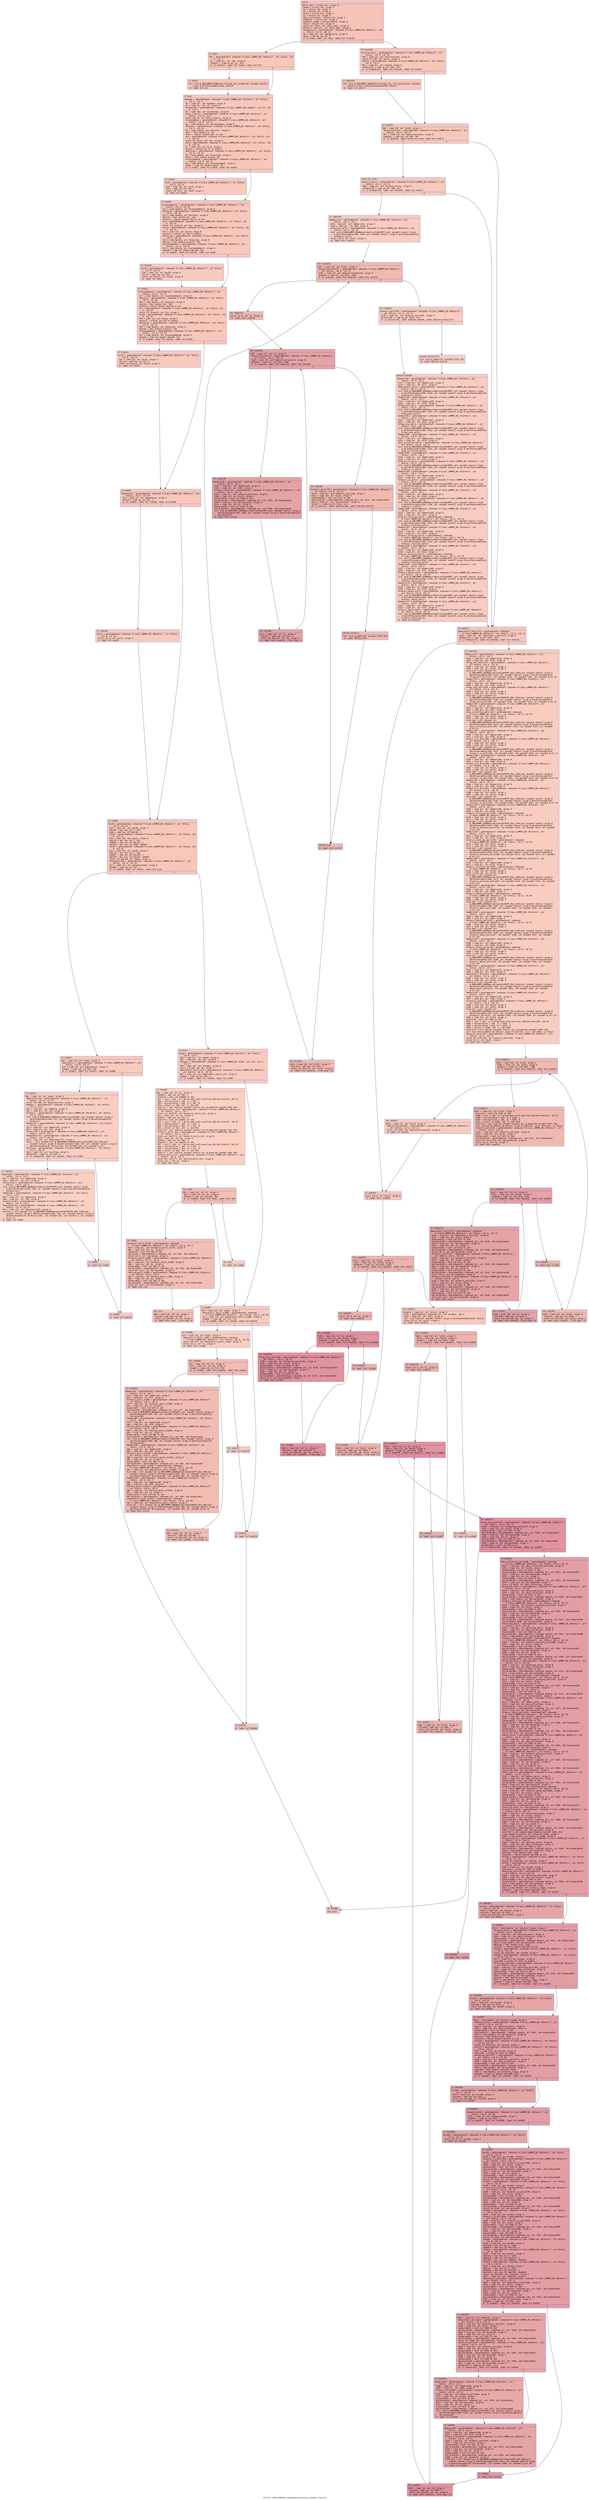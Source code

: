 digraph "CFG for '_ZN9LAMMPS_NS8NStencil12create_setupEv' function" {
	label="CFG for '_ZN9LAMMPS_NS8NStencil12create_setupEv' function";

	Node0x55b8be865ea0 [shape=record,color="#3d50c3ff", style=filled, fillcolor="#e8765c70" fontname="Courier",label="{entry:\l|  %this.addr = alloca ptr, align 8\l  %smax = alloca i32, align 4\l  %i = alloca i32, align 4\l  %n = alloca i32, align 4\l  %i121 = alloca i32, align 4\l  %j = alloca i32, align 4\l  %bin_collection = alloca i32, align 4\l  %smax122 = alloca i32, align 4\l  %stencil_range = alloca double, align 8\l  %n123 = alloca i32, align 4\l  store ptr %this, ptr %this.addr, align 8\l  %this1 = load ptr, ptr %this.addr, align 8\l  %neighstyle = getelementptr inbounds %\"class.LAMMPS_NS::NStencil\", ptr\l... %this1, i32 0, i32 24\l  %0 = load i32, ptr %neighstyle, align 8\l  %cmp = icmp ne i32 %0, 3\l  br i1 %cmp, label %if.then, label %if.else120\l|{<s0>T|<s1>F}}"];
	Node0x55b8be865ea0:s0 -> Node0x55b8be8668b0[tooltip="entry -> if.then\nProbability 50.00%" ];
	Node0x55b8be865ea0:s1 -> Node0x55b8be866920[tooltip="entry -> if.else120\nProbability 50.00%" ];
	Node0x55b8be8668b0 [shape=record,color="#3d50c3ff", style=filled, fillcolor="#ec7f6370" fontname="Courier",label="{if.then:\l|  %nb = getelementptr inbounds %\"class.LAMMPS_NS::NStencil\", ptr %this1, i32\l... 0, i32 2\l  %1 = load ptr, ptr %nb, align 8\l  %tobool = icmp ne ptr %1, null\l  br i1 %tobool, label %if.then2, label %if.end\l|{<s0>T|<s1>F}}"];
	Node0x55b8be8668b0:s0 -> Node0x55b8be866c60[tooltip="if.then -> if.then2\nProbability 62.50%" ];
	Node0x55b8be8668b0:s1 -> Node0x55b8be866ce0[tooltip="if.then -> if.end\nProbability 37.50%" ];
	Node0x55b8be866c60 [shape=record,color="#3d50c3ff", style=filled, fillcolor="#ed836670" fontname="Courier",label="{if.then2:\l|  call void @_ZN9LAMMPS_NS8NStencil13copy_bin_infoEv(ptr noundef nonnull\l... align 8 dereferenceable(616) %this1)\l  br label %if.end\l}"];
	Node0x55b8be866c60 -> Node0x55b8be866ce0[tooltip="if.then2 -> if.end\nProbability 100.00%" ];
	Node0x55b8be866ce0 [shape=record,color="#3d50c3ff", style=filled, fillcolor="#ec7f6370" fontname="Courier",label="{if.end:\l|  %update = getelementptr inbounds %\"class.LAMMPS_NS::Pointers\", ptr %this1,\l... i32 0, i32 7\l  %2 = load ptr, ptr %update, align 8\l  %3 = load ptr, ptr %2, align 8\l  %ntimestep = getelementptr inbounds %\"class.LAMMPS_NS::Update\", ptr %3, i32\l... 0, i32 4\l  %4 = load i64, ptr %ntimestep, align 8\l  %last_stencil = getelementptr inbounds %\"class.LAMMPS_NS::NStencil\", ptr\l... %this1, i32 0, i32 3\l  store i64 %4, ptr %last_stencil, align 8\l  %cutneighmax = getelementptr inbounds %\"class.LAMMPS_NS::NStencil\", ptr\l... %this1, i32 0, i32 25\l  %5 = load double, ptr %cutneighmax, align 8\l  %bininvx = getelementptr inbounds %\"class.LAMMPS_NS::NStencil\", ptr %this1,\l... i32 0, i32 38\l  %6 = load double, ptr %bininvx, align 8\l  %mul = fmul double %5, %6\l  %conv = fptosi double %mul to i32\l  %sx = getelementptr inbounds %\"class.LAMMPS_NS::NStencil\", ptr %this1, i32\l... 0, i32 14\l  store i32 %conv, ptr %sx, align 4\l  %sx3 = getelementptr inbounds %\"class.LAMMPS_NS::NStencil\", ptr %this1, i32\l... 0, i32 14\l  %7 = load i32, ptr %sx3, align 4\l  %conv4 = sitofp i32 %7 to double\l  %binsizex = getelementptr inbounds %\"class.LAMMPS_NS::NStencil\", ptr %this1,\l... i32 0, i32 35\l  %8 = load double, ptr %binsizex, align 8\l  %mul5 = fmul double %conv4, %8\l  %cutneighmax6 = getelementptr inbounds %\"class.LAMMPS_NS::NStencil\", ptr\l... %this1, i32 0, i32 25\l  %9 = load double, ptr %cutneighmax6, align 8\l  %cmp7 = fcmp olt double %mul5, %9\l  br i1 %cmp7, label %if.then8, label %if.end10\l|{<s0>T|<s1>F}}"];
	Node0x55b8be866ce0:s0 -> Node0x55b8be868180[tooltip="if.end -> if.then8\nProbability 50.00%" ];
	Node0x55b8be866ce0:s1 -> Node0x55b8be868200[tooltip="if.end -> if.end10\nProbability 50.00%" ];
	Node0x55b8be868180 [shape=record,color="#3d50c3ff", style=filled, fillcolor="#ef886b70" fontname="Courier",label="{if.then8:\l|  %sx9 = getelementptr inbounds %\"class.LAMMPS_NS::NStencil\", ptr %this1,\l... i32 0, i32 14\l  %10 = load i32, ptr %sx9, align 4\l  %inc = add nsw i32 %10, 1\l  store i32 %inc, ptr %sx9, align 4\l  br label %if.end10\l}"];
	Node0x55b8be868180 -> Node0x55b8be868200[tooltip="if.then8 -> if.end10\nProbability 100.00%" ];
	Node0x55b8be868200 [shape=record,color="#3d50c3ff", style=filled, fillcolor="#ec7f6370" fontname="Courier",label="{if.end10:\l|  %cutneighmax11 = getelementptr inbounds %\"class.LAMMPS_NS::NStencil\", ptr\l... %this1, i32 0, i32 25\l  %11 = load double, ptr %cutneighmax11, align 8\l  %bininvy = getelementptr inbounds %\"class.LAMMPS_NS::NStencil\", ptr %this1,\l... i32 0, i32 39\l  %12 = load double, ptr %bininvy, align 8\l  %mul12 = fmul double %11, %12\l  %conv13 = fptosi double %mul12 to i32\l  %sy = getelementptr inbounds %\"class.LAMMPS_NS::NStencil\", ptr %this1, i32\l... 0, i32 15\l  store i32 %conv13, ptr %sy, align 8\l  %sy14 = getelementptr inbounds %\"class.LAMMPS_NS::NStencil\", ptr %this1, i32\l... 0, i32 15\l  %13 = load i32, ptr %sy14, align 8\l  %conv15 = sitofp i32 %13 to double\l  %binsizey = getelementptr inbounds %\"class.LAMMPS_NS::NStencil\", ptr %this1,\l... i32 0, i32 36\l  %14 = load double, ptr %binsizey, align 8\l  %mul16 = fmul double %conv15, %14\l  %cutneighmax17 = getelementptr inbounds %\"class.LAMMPS_NS::NStencil\", ptr\l... %this1, i32 0, i32 25\l  %15 = load double, ptr %cutneighmax17, align 8\l  %cmp18 = fcmp olt double %mul16, %15\l  br i1 %cmp18, label %if.then19, label %if.end22\l|{<s0>T|<s1>F}}"];
	Node0x55b8be868200:s0 -> Node0x55b8be869830[tooltip="if.end10 -> if.then19\nProbability 50.00%" ];
	Node0x55b8be868200:s1 -> Node0x55b8be8698b0[tooltip="if.end10 -> if.end22\nProbability 50.00%" ];
	Node0x55b8be869830 [shape=record,color="#3d50c3ff", style=filled, fillcolor="#ef886b70" fontname="Courier",label="{if.then19:\l|  %sy20 = getelementptr inbounds %\"class.LAMMPS_NS::NStencil\", ptr %this1,\l... i32 0, i32 15\l  %16 = load i32, ptr %sy20, align 8\l  %inc21 = add nsw i32 %16, 1\l  store i32 %inc21, ptr %sy20, align 8\l  br label %if.end22\l}"];
	Node0x55b8be869830 -> Node0x55b8be8698b0[tooltip="if.then19 -> if.end22\nProbability 100.00%" ];
	Node0x55b8be8698b0 [shape=record,color="#3d50c3ff", style=filled, fillcolor="#ec7f6370" fontname="Courier",label="{if.end22:\l|  %cutneighmax23 = getelementptr inbounds %\"class.LAMMPS_NS::NStencil\", ptr\l... %this1, i32 0, i32 25\l  %17 = load double, ptr %cutneighmax23, align 8\l  %bininvz = getelementptr inbounds %\"class.LAMMPS_NS::NStencil\", ptr %this1,\l... i32 0, i32 40\l  %18 = load double, ptr %bininvz, align 8\l  %mul24 = fmul double %17, %18\l  %conv25 = fptosi double %mul24 to i32\l  %sz = getelementptr inbounds %\"class.LAMMPS_NS::NStencil\", ptr %this1, i32\l... 0, i32 16\l  store i32 %conv25, ptr %sz, align 4\l  %sz26 = getelementptr inbounds %\"class.LAMMPS_NS::NStencil\", ptr %this1, i32\l... 0, i32 16\l  %19 = load i32, ptr %sz26, align 4\l  %conv27 = sitofp i32 %19 to double\l  %binsizez = getelementptr inbounds %\"class.LAMMPS_NS::NStencil\", ptr %this1,\l... i32 0, i32 37\l  %20 = load double, ptr %binsizez, align 8\l  %mul28 = fmul double %conv27, %20\l  %cutneighmax29 = getelementptr inbounds %\"class.LAMMPS_NS::NStencil\", ptr\l... %this1, i32 0, i32 25\l  %21 = load double, ptr %cutneighmax29, align 8\l  %cmp30 = fcmp olt double %mul28, %21\l  br i1 %cmp30, label %if.then31, label %if.end34\l|{<s0>T|<s1>F}}"];
	Node0x55b8be8698b0:s0 -> Node0x55b8be86a8c0[tooltip="if.end22 -> if.then31\nProbability 50.00%" ];
	Node0x55b8be8698b0:s1 -> Node0x55b8be86a940[tooltip="if.end22 -> if.end34\nProbability 50.00%" ];
	Node0x55b8be86a8c0 [shape=record,color="#3d50c3ff", style=filled, fillcolor="#ef886b70" fontname="Courier",label="{if.then31:\l|  %sz32 = getelementptr inbounds %\"class.LAMMPS_NS::NStencil\", ptr %this1,\l... i32 0, i32 16\l  %22 = load i32, ptr %sz32, align 4\l  %inc33 = add nsw i32 %22, 1\l  store i32 %inc33, ptr %sz32, align 4\l  br label %if.end34\l}"];
	Node0x55b8be86a8c0 -> Node0x55b8be86a940[tooltip="if.then31 -> if.end34\nProbability 100.00%" ];
	Node0x55b8be86a940 [shape=record,color="#3d50c3ff", style=filled, fillcolor="#ec7f6370" fontname="Courier",label="{if.end34:\l|  %dimension = getelementptr inbounds %\"class.LAMMPS_NS::NStencil\", ptr\l... %this1, i32 0, i32 59\l  %23 = load i32, ptr %dimension, align 4\l  %cmp35 = icmp eq i32 %23, 2\l  br i1 %cmp35, label %if.then36, label %if.end38\l|{<s0>T|<s1>F}}"];
	Node0x55b8be86a940:s0 -> Node0x55b8be86afb0[tooltip="if.end34 -> if.then36\nProbability 50.00%" ];
	Node0x55b8be86a940:s1 -> Node0x55b8be86b030[tooltip="if.end34 -> if.end38\nProbability 50.00%" ];
	Node0x55b8be86afb0 [shape=record,color="#3d50c3ff", style=filled, fillcolor="#ef886b70" fontname="Courier",label="{if.then36:\l|  %sz37 = getelementptr inbounds %\"class.LAMMPS_NS::NStencil\", ptr %this1,\l... i32 0, i32 16\l  store i32 0, ptr %sz37, align 4\l  br label %if.end38\l}"];
	Node0x55b8be86afb0 -> Node0x55b8be86b030[tooltip="if.then36 -> if.end38\nProbability 100.00%" ];
	Node0x55b8be86b030 [shape=record,color="#3d50c3ff", style=filled, fillcolor="#ec7f6370" fontname="Courier",label="{if.end38:\l|  %sx39 = getelementptr inbounds %\"class.LAMMPS_NS::NStencil\", ptr %this1,\l... i32 0, i32 14\l  %24 = load i32, ptr %sx39, align 4\l  %mul40 = mul nsw i32 2, %24\l  %add = add nsw i32 %mul40, 1\l  %sy41 = getelementptr inbounds %\"class.LAMMPS_NS::NStencil\", ptr %this1, i32\l... 0, i32 15\l  %25 = load i32, ptr %sy41, align 8\l  %mul42 = mul nsw i32 2, %25\l  %add43 = add nsw i32 %mul42, 1\l  %mul44 = mul nsw i32 %add, %add43\l  %sz45 = getelementptr inbounds %\"class.LAMMPS_NS::NStencil\", ptr %this1, i32\l... 0, i32 16\l  %26 = load i32, ptr %sz45, align 4\l  %mul46 = mul nsw i32 2, %26\l  %add47 = add nsw i32 %mul46, 1\l  %mul48 = mul nsw i32 %mul44, %add47\l  store i32 %mul48, ptr %smax, align 4\l  %neighstyle49 = getelementptr inbounds %\"class.LAMMPS_NS::NStencil\", ptr\l... %this1, i32 0, i32 24\l  %27 = load i32, ptr %neighstyle49, align 8\l  %cmp50 = icmp eq i32 %27, 1\l  br i1 %cmp50, label %if.then51, label %if.else\l|{<s0>T|<s1>F}}"];
	Node0x55b8be86b030:s0 -> Node0x55b8be86bfb0[tooltip="if.end38 -> if.then51\nProbability 50.00%" ];
	Node0x55b8be86b030:s1 -> Node0x55b8be86c030[tooltip="if.end38 -> if.else\nProbability 50.00%" ];
	Node0x55b8be86bfb0 [shape=record,color="#3d50c3ff", style=filled, fillcolor="#ef886b70" fontname="Courier",label="{if.then51:\l|  %28 = load i32, ptr %smax, align 4\l  %maxstencil = getelementptr inbounds %\"class.LAMMPS_NS::NStencil\", ptr\l... %this1, i32 0, i32 57\l  %29 = load i32, ptr %maxstencil, align 4\l  %cmp52 = icmp sgt i32 %28, %29\l  br i1 %cmp52, label %if.then53, label %if.end66\l|{<s0>T|<s1>F}}"];
	Node0x55b8be86bfb0:s0 -> Node0x55b8be86c3f0[tooltip="if.then51 -> if.then53\nProbability 50.00%" ];
	Node0x55b8be86bfb0:s1 -> Node0x55b8be86c470[tooltip="if.then51 -> if.end66\nProbability 50.00%" ];
	Node0x55b8be86c3f0 [shape=record,color="#3d50c3ff", style=filled, fillcolor="#f2907270" fontname="Courier",label="{if.then53:\l|  %30 = load i32, ptr %smax, align 4\l  %maxstencil54 = getelementptr inbounds %\"class.LAMMPS_NS::NStencil\", ptr\l... %this1, i32 0, i32 57\l  store i32 %30, ptr %maxstencil54, align 4\l  %memory = getelementptr inbounds %\"class.LAMMPS_NS::Pointers\", ptr %this1,\l... i32 0, i32 2\l  %31 = load ptr, ptr %memory, align 8\l  %32 = load ptr, ptr %31, align 8\l  %stencil = getelementptr inbounds %\"class.LAMMPS_NS::NStencil\", ptr %this1,\l... i32 0, i32 5\l  call void @_ZN9LAMMPS_NS6Memory7destroyIiEEvRPT_(ptr noundef nonnull align 8\l... dereferenceable(184) %32, ptr noundef nonnull align 8 dereferenceable(8)\l... %stencil)\l  %memory55 = getelementptr inbounds %\"class.LAMMPS_NS::Pointers\", ptr %this1,\l... i32 0, i32 2\l  %33 = load ptr, ptr %memory55, align 8\l  %34 = load ptr, ptr %33, align 8\l  %stencil56 = getelementptr inbounds %\"class.LAMMPS_NS::NStencil\", ptr\l... %this1, i32 0, i32 5\l  %maxstencil57 = getelementptr inbounds %\"class.LAMMPS_NS::NStencil\", ptr\l... %this1, i32 0, i32 57\l  %35 = load i32, ptr %maxstencil57, align 4\l  %call = call noundef ptr @_ZN9LAMMPS_NS6Memory6createIiEEPT_RS3_iPKc(ptr\l... noundef nonnull align 8 dereferenceable(184) %34, ptr noundef nonnull align 8\l... dereferenceable(8) %stencil56, i32 noundef %35, ptr noundef @.str)\l  %xyzflag = getelementptr inbounds %\"class.LAMMPS_NS::NStencil\", ptr %this1,\l... i32 0, i32 56\l  %36 = load i32, ptr %xyzflag, align 8\l  %tobool58 = icmp ne i32 %36, 0\l  br i1 %tobool58, label %if.then59, label %if.end65\l|{<s0>T|<s1>F}}"];
	Node0x55b8be86c3f0:s0 -> Node0x55b8be86dab0[tooltip="if.then53 -> if.then59\nProbability 62.50%" ];
	Node0x55b8be86c3f0:s1 -> Node0x55b8be86db60[tooltip="if.then53 -> if.end65\nProbability 37.50%" ];
	Node0x55b8be86dab0 [shape=record,color="#3d50c3ff", style=filled, fillcolor="#f3947570" fontname="Courier",label="{if.then59:\l|  %memory60 = getelementptr inbounds %\"class.LAMMPS_NS::Pointers\", ptr\l... %this1, i32 0, i32 2\l  %37 = load ptr, ptr %memory60, align 8\l  %38 = load ptr, ptr %37, align 8\l  %stencilxyz = getelementptr inbounds %\"class.LAMMPS_NS::NStencil\", ptr\l... %this1, i32 0, i32 6\l  call void @_ZN9LAMMPS_NS6Memory7destroyIiEEvRPPT_(ptr noundef nonnull align\l... 8 dereferenceable(184) %38, ptr noundef nonnull align 8 dereferenceable(8)\l... %stencilxyz)\l  %memory61 = getelementptr inbounds %\"class.LAMMPS_NS::Pointers\", ptr %this1,\l... i32 0, i32 2\l  %39 = load ptr, ptr %memory61, align 8\l  %40 = load ptr, ptr %39, align 8\l  %stencilxyz62 = getelementptr inbounds %\"class.LAMMPS_NS::NStencil\", ptr\l... %this1, i32 0, i32 6\l  %maxstencil63 = getelementptr inbounds %\"class.LAMMPS_NS::NStencil\", ptr\l... %this1, i32 0, i32 57\l  %41 = load i32, ptr %maxstencil63, align 4\l  %call64 = call noundef ptr @_ZN9LAMMPS_NS6Memory6createIiEEPPT_RS4_iiPKc(ptr\l... noundef nonnull align 8 dereferenceable(184) %40, ptr noundef nonnull align 8\l... dereferenceable(8) %stencilxyz62, i32 noundef %41, i32 noundef 3, ptr noundef\l... @.str.1)\l  br label %if.end65\l}"];
	Node0x55b8be86dab0 -> Node0x55b8be86db60[tooltip="if.then59 -> if.end65\nProbability 100.00%" ];
	Node0x55b8be86db60 [shape=record,color="#3d50c3ff", style=filled, fillcolor="#f2907270" fontname="Courier",label="{if.end65:\l|  br label %if.end66\l}"];
	Node0x55b8be86db60 -> Node0x55b8be86c470[tooltip="if.end65 -> if.end66\nProbability 100.00%" ];
	Node0x55b8be86c470 [shape=record,color="#3d50c3ff", style=filled, fillcolor="#ef886b70" fontname="Courier",label="{if.end66:\l|  br label %if.end119\l}"];
	Node0x55b8be86c470 -> Node0x55b8be86e790[tooltip="if.end66 -> if.end119\nProbability 100.00%" ];
	Node0x55b8be86c030 [shape=record,color="#3d50c3ff", style=filled, fillcolor="#ef886b70" fontname="Courier",label="{if.else:\l|  %atom = getelementptr inbounds %\"class.LAMMPS_NS::Pointers\", ptr %this1,\l... i32 0, i32 6\l  %42 = load ptr, ptr %atom, align 8\l  %43 = load ptr, ptr %42, align 8\l  %ntypes = getelementptr inbounds %\"class.LAMMPS_NS::Atom\", ptr %43, i32 0,\l... i32 17\l  %44 = load i32, ptr %ntypes, align 8\l  store i32 %44, ptr %n, align 4\l  %maxstencil_multi_old = getelementptr inbounds %\"class.LAMMPS_NS::NStencil\",\l... ptr %this1, i32 0, i32 58\l  %45 = load i32, ptr %maxstencil_multi_old, align 8\l  %cmp67 = icmp eq i32 %45, 0\l  br i1 %cmp67, label %if.then68, label %if.end87\l|{<s0>T|<s1>F}}"];
	Node0x55b8be86c030:s0 -> Node0x55b8be86eec0[tooltip="if.else -> if.then68\nProbability 37.50%" ];
	Node0x55b8be86c030:s1 -> Node0x55b8be86ef10[tooltip="if.else -> if.end87\nProbability 62.50%" ];
	Node0x55b8be86eec0 [shape=record,color="#3d50c3ff", style=filled, fillcolor="#f3947570" fontname="Courier",label="{if.then68:\l|  %46 = load i32, ptr %n, align 4\l  %add69 = add nsw i32 %46, 1\l  %conv70 = sext i32 %add69 to i64\l  %47 = call \{ i64, i1 \} @llvm.umul.with.overflow.i64(i64 %conv70, i64 4)\l  %48 = extractvalue \{ i64, i1 \} %47, 1\l  %49 = extractvalue \{ i64, i1 \} %47, 0\l  %50 = select i1 %48, i64 -1, i64 %49\l  %call71 = call noalias noundef nonnull ptr @_Znam(i64 noundef %50) #10\l  %nstencil_multi_old = getelementptr inbounds %\"class.LAMMPS_NS::NStencil\",\l... ptr %this1, i32 0, i32 7\l  store ptr %call71, ptr %nstencil_multi_old, align 8\l  %51 = load i32, ptr %n, align 4\l  %add72 = add nsw i32 %51, 1\l  %conv73 = sext i32 %add72 to i64\l  %52 = call \{ i64, i1 \} @llvm.umul.with.overflow.i64(i64 %conv73, i64 8)\l  %53 = extractvalue \{ i64, i1 \} %52, 1\l  %54 = extractvalue \{ i64, i1 \} %52, 0\l  %55 = select i1 %53, i64 -1, i64 %54\l  %call74 = call noalias noundef nonnull ptr @_Znam(i64 noundef %55) #10\l  %stencil_multi_old = getelementptr inbounds %\"class.LAMMPS_NS::NStencil\",\l... ptr %this1, i32 0, i32 8\l  store ptr %call74, ptr %stencil_multi_old, align 8\l  %56 = load i32, ptr %n, align 4\l  %add75 = add nsw i32 %56, 1\l  %conv76 = sext i32 %add75 to i64\l  %57 = call \{ i64, i1 \} @llvm.umul.with.overflow.i64(i64 %conv76, i64 8)\l  %58 = extractvalue \{ i64, i1 \} %57, 1\l  %59 = extractvalue \{ i64, i1 \} %57, 0\l  %60 = select i1 %58, i64 -1, i64 %59\l  %call77 = call noalias noundef nonnull ptr @_Znam(i64 noundef %60) #10\l  %distsq_multi_old = getelementptr inbounds %\"class.LAMMPS_NS::NStencil\", ptr\l... %this1, i32 0, i32 9\l  store ptr %call77, ptr %distsq_multi_old, align 8\l  store i32 1, ptr %i, align 4\l  br label %for.cond\l}"];
	Node0x55b8be86eec0 -> Node0x55b8be871190[tooltip="if.then68 -> for.cond\nProbability 100.00%" ];
	Node0x55b8be871190 [shape=record,color="#3d50c3ff", style=filled, fillcolor="#e36c5570" fontname="Courier",label="{for.cond:\l|  %61 = load i32, ptr %i, align 4\l  %62 = load i32, ptr %n, align 4\l  %cmp78 = icmp sle i32 %61, %62\l  br i1 %cmp78, label %for.body, label %for.end\l|{<s0>T|<s1>F}}"];
	Node0x55b8be871190:s0 -> Node0x55b8be871460[tooltip="for.cond -> for.body\nProbability 96.88%" ];
	Node0x55b8be871190:s1 -> Node0x55b8be8714b0[tooltip="for.cond -> for.end\nProbability 3.12%" ];
	Node0x55b8be871460 [shape=record,color="#3d50c3ff", style=filled, fillcolor="#e36c5570" fontname="Courier",label="{for.body:\l|  %nstencil_multi_old79 = getelementptr inbounds\l... %\"class.LAMMPS_NS::NStencil\", ptr %this1, i32 0, i32 7\l  %63 = load ptr, ptr %nstencil_multi_old79, align 8\l  %64 = load i32, ptr %i, align 4\l  %idxprom = sext i32 %64 to i64\l  %arrayidx = getelementptr inbounds i32, ptr %63, i64 %idxprom\l  store i32 0, ptr %arrayidx, align 4\l  %stencil_multi_old80 = getelementptr inbounds %\"class.LAMMPS_NS::NStencil\",\l... ptr %this1, i32 0, i32 8\l  %65 = load ptr, ptr %stencil_multi_old80, align 8\l  %66 = load i32, ptr %i, align 4\l  %idxprom81 = sext i32 %66 to i64\l  %arrayidx82 = getelementptr inbounds ptr, ptr %65, i64 %idxprom81\l  store ptr null, ptr %arrayidx82, align 8\l  %distsq_multi_old83 = getelementptr inbounds %\"class.LAMMPS_NS::NStencil\",\l... ptr %this1, i32 0, i32 9\l  %67 = load ptr, ptr %distsq_multi_old83, align 8\l  %68 = load i32, ptr %i, align 4\l  %idxprom84 = sext i32 %68 to i64\l  %arrayidx85 = getelementptr inbounds ptr, ptr %67, i64 %idxprom84\l  store ptr null, ptr %arrayidx85, align 8\l  br label %for.inc\l}"];
	Node0x55b8be871460 -> Node0x55b8be872220[tooltip="for.body -> for.inc\nProbability 100.00%" ];
	Node0x55b8be872220 [shape=record,color="#3d50c3ff", style=filled, fillcolor="#e36c5570" fontname="Courier",label="{for.inc:\l|  %69 = load i32, ptr %i, align 4\l  %inc86 = add nsw i32 %69, 1\l  store i32 %inc86, ptr %i, align 4\l  br label %for.cond, !llvm.loop !6\l}"];
	Node0x55b8be872220 -> Node0x55b8be871190[tooltip="for.inc -> for.cond\nProbability 100.00%" ];
	Node0x55b8be8714b0 [shape=record,color="#3d50c3ff", style=filled, fillcolor="#f3947570" fontname="Courier",label="{for.end:\l|  br label %if.end87\l}"];
	Node0x55b8be8714b0 -> Node0x55b8be86ef10[tooltip="for.end -> if.end87\nProbability 100.00%" ];
	Node0x55b8be86ef10 [shape=record,color="#3d50c3ff", style=filled, fillcolor="#ef886b70" fontname="Courier",label="{if.end87:\l|  %70 = load i32, ptr %smax, align 4\l  %maxstencil_multi_old88 = getelementptr inbounds\l... %\"class.LAMMPS_NS::NStencil\", ptr %this1, i32 0, i32 58\l  %71 = load i32, ptr %maxstencil_multi_old88, align 8\l  %cmp89 = icmp sgt i32 %70, %71\l  br i1 %cmp89, label %if.then90, label %if.end118\l|{<s0>T|<s1>F}}"];
	Node0x55b8be86ef10:s0 -> Node0x55b8be8729c0[tooltip="if.end87 -> if.then90\nProbability 50.00%" ];
	Node0x55b8be86ef10:s1 -> Node0x55b8be872a10[tooltip="if.end87 -> if.end118\nProbability 50.00%" ];
	Node0x55b8be8729c0 [shape=record,color="#3d50c3ff", style=filled, fillcolor="#f2907270" fontname="Courier",label="{if.then90:\l|  %72 = load i32, ptr %smax, align 4\l  %maxstencil_multi_old91 = getelementptr inbounds\l... %\"class.LAMMPS_NS::NStencil\", ptr %this1, i32 0, i32 58\l  store i32 %72, ptr %maxstencil_multi_old91, align 8\l  store i32 1, ptr %i, align 4\l  br label %for.cond92\l}"];
	Node0x55b8be8729c0 -> Node0x55b8be872e20[tooltip="if.then90 -> for.cond92\nProbability 100.00%" ];
	Node0x55b8be872e20 [shape=record,color="#3d50c3ff", style=filled, fillcolor="#e1675170" fontname="Courier",label="{for.cond92:\l|  %73 = load i32, ptr %i, align 4\l  %74 = load i32, ptr %n, align 4\l  %cmp93 = icmp sle i32 %73, %74\l  br i1 %cmp93, label %for.body94, label %for.end117\l|{<s0>T|<s1>F}}"];
	Node0x55b8be872e20:s0 -> Node0x55b8be873090[tooltip="for.cond92 -> for.body94\nProbability 96.88%" ];
	Node0x55b8be872e20:s1 -> Node0x55b8be8730e0[tooltip="for.cond92 -> for.end117\nProbability 3.12%" ];
	Node0x55b8be873090 [shape=record,color="#3d50c3ff", style=filled, fillcolor="#e1675170" fontname="Courier",label="{for.body94:\l|  %memory95 = getelementptr inbounds %\"class.LAMMPS_NS::Pointers\", ptr\l... %this1, i32 0, i32 2\l  %75 = load ptr, ptr %memory95, align 8\l  %76 = load ptr, ptr %75, align 8\l  %stencil_multi_old96 = getelementptr inbounds %\"class.LAMMPS_NS::NStencil\",\l... ptr %this1, i32 0, i32 8\l  %77 = load ptr, ptr %stencil_multi_old96, align 8\l  %78 = load i32, ptr %i, align 4\l  %idxprom97 = sext i32 %78 to i64\l  %arrayidx98 = getelementptr inbounds ptr, ptr %77, i64 %idxprom97\l  call void @_ZN9LAMMPS_NS6Memory7destroyIiEEvRPT_(ptr noundef nonnull align 8\l... dereferenceable(184) %76, ptr noundef nonnull align 8 dereferenceable(8)\l... %arrayidx98)\l  %memory99 = getelementptr inbounds %\"class.LAMMPS_NS::Pointers\", ptr %this1,\l... i32 0, i32 2\l  %79 = load ptr, ptr %memory99, align 8\l  %80 = load ptr, ptr %79, align 8\l  %distsq_multi_old100 = getelementptr inbounds %\"class.LAMMPS_NS::NStencil\",\l... ptr %this1, i32 0, i32 9\l  %81 = load ptr, ptr %distsq_multi_old100, align 8\l  %82 = load i32, ptr %i, align 4\l  %idxprom101 = sext i32 %82 to i64\l  %arrayidx102 = getelementptr inbounds ptr, ptr %81, i64 %idxprom101\l  call void @_ZN9LAMMPS_NS6Memory7destroyIdEEvRPT_(ptr noundef nonnull align 8\l... dereferenceable(184) %80, ptr noundef nonnull align 8 dereferenceable(8)\l... %arrayidx102)\l  %memory103 = getelementptr inbounds %\"class.LAMMPS_NS::Pointers\", ptr\l... %this1, i32 0, i32 2\l  %83 = load ptr, ptr %memory103, align 8\l  %84 = load ptr, ptr %83, align 8\l  %stencil_multi_old104 = getelementptr inbounds %\"class.LAMMPS_NS::NStencil\",\l... ptr %this1, i32 0, i32 8\l  %85 = load ptr, ptr %stencil_multi_old104, align 8\l  %86 = load i32, ptr %i, align 4\l  %idxprom105 = sext i32 %86 to i64\l  %arrayidx106 = getelementptr inbounds ptr, ptr %85, i64 %idxprom105\l  %maxstencil_multi_old107 = getelementptr inbounds\l... %\"class.LAMMPS_NS::NStencil\", ptr %this1, i32 0, i32 58\l  %87 = load i32, ptr %maxstencil_multi_old107, align 8\l  %call108 = call noundef ptr @_ZN9LAMMPS_NS6Memory6createIiEEPT_RS3_iPKc(ptr\l... noundef nonnull align 8 dereferenceable(184) %84, ptr noundef nonnull align 8\l... dereferenceable(8) %arrayidx106, i32 noundef %87, ptr noundef @.str.2)\l  %memory109 = getelementptr inbounds %\"class.LAMMPS_NS::Pointers\", ptr\l... %this1, i32 0, i32 2\l  %88 = load ptr, ptr %memory109, align 8\l  %89 = load ptr, ptr %88, align 8\l  %distsq_multi_old110 = getelementptr inbounds %\"class.LAMMPS_NS::NStencil\",\l... ptr %this1, i32 0, i32 9\l  %90 = load ptr, ptr %distsq_multi_old110, align 8\l  %91 = load i32, ptr %i, align 4\l  %idxprom111 = sext i32 %91 to i64\l  %arrayidx112 = getelementptr inbounds ptr, ptr %90, i64 %idxprom111\l  %maxstencil_multi_old113 = getelementptr inbounds\l... %\"class.LAMMPS_NS::NStencil\", ptr %this1, i32 0, i32 58\l  %92 = load i32, ptr %maxstencil_multi_old113, align 8\l  %call114 = call noundef ptr @_ZN9LAMMPS_NS6Memory6createIdEEPT_RS3_iPKc(ptr\l... noundef nonnull align 8 dereferenceable(184) %89, ptr noundef nonnull align 8\l... dereferenceable(8) %arrayidx112, i32 noundef %92, ptr noundef @.str.3)\l  br label %for.inc115\l}"];
	Node0x55b8be873090 -> Node0x55b8be8750b0[tooltip="for.body94 -> for.inc115\nProbability 100.00%" ];
	Node0x55b8be8750b0 [shape=record,color="#3d50c3ff", style=filled, fillcolor="#e1675170" fontname="Courier",label="{for.inc115:\l|  %93 = load i32, ptr %i, align 4\l  %inc116 = add nsw i32 %93, 1\l  store i32 %inc116, ptr %i, align 4\l  br label %for.cond92, !llvm.loop !8\l}"];
	Node0x55b8be8750b0 -> Node0x55b8be872e20[tooltip="for.inc115 -> for.cond92\nProbability 100.00%" ];
	Node0x55b8be8730e0 [shape=record,color="#3d50c3ff", style=filled, fillcolor="#f2907270" fontname="Courier",label="{for.end117:\l|  br label %if.end118\l}"];
	Node0x55b8be8730e0 -> Node0x55b8be872a10[tooltip="for.end117 -> if.end118\nProbability 100.00%" ];
	Node0x55b8be872a10 [shape=record,color="#3d50c3ff", style=filled, fillcolor="#ef886b70" fontname="Courier",label="{if.end118:\l|  br label %if.end119\l}"];
	Node0x55b8be872a10 -> Node0x55b8be86e790[tooltip="if.end118 -> if.end119\nProbability 100.00%" ];
	Node0x55b8be86e790 [shape=record,color="#3d50c3ff", style=filled, fillcolor="#ec7f6370" fontname="Courier",label="{if.end119:\l|  br label %if.end460\l}"];
	Node0x55b8be86e790 -> Node0x55b8be8755e0[tooltip="if.end119 -> if.end460\nProbability 100.00%" ];
	Node0x55b8be866920 [shape=record,color="#3d50c3ff", style=filled, fillcolor="#ec7f6370" fontname="Courier",label="{if.else120:\l|  %ncollections = getelementptr inbounds %\"class.LAMMPS_NS::NStencil\", ptr\l... %this1, i32 0, i32 30\l  %94 = load i32, ptr %ncollections, align 8\l  store i32 %94, ptr %n123, align 4\l  %nb124 = getelementptr inbounds %\"class.LAMMPS_NS::NStencil\", ptr %this1,\l... i32 0, i32 2\l  %95 = load ptr, ptr %nb124, align 8\l  %tobool125 = icmp ne ptr %95, null\l  br i1 %tobool125, label %if.then126, label %if.end127\l|{<s0>T|<s1>F}}"];
	Node0x55b8be866920:s0 -> Node0x55b8be86f4c0[tooltip="if.else120 -> if.then126\nProbability 62.50%" ];
	Node0x55b8be866920:s1 -> Node0x55b8be86f540[tooltip="if.else120 -> if.end127\nProbability 37.50%" ];
	Node0x55b8be86f4c0 [shape=record,color="#3d50c3ff", style=filled, fillcolor="#ed836670" fontname="Courier",label="{if.then126:\l|  call void @_ZN9LAMMPS_NS8NStencil19copy_bin_info_multiEv(ptr noundef\l... nonnull align 8 dereferenceable(616) %this1)\l  br label %if.end127\l}"];
	Node0x55b8be86f4c0 -> Node0x55b8be86f540[tooltip="if.then126 -> if.end127\nProbability 100.00%" ];
	Node0x55b8be86f540 [shape=record,color="#3d50c3ff", style=filled, fillcolor="#ec7f6370" fontname="Courier",label="{if.end127:\l|  %96 = load i32, ptr %n123, align 4\l  %maxcollections = getelementptr inbounds %\"class.LAMMPS_NS::NStencil\", ptr\l... %this1, i32 0, i32 13\l  %97 = load i32, ptr %maxcollections, align 8\l  %cmp128 = icmp sgt i32 %96, %97\l  br i1 %cmp128, label %land.lhs.true, label %if.end172\l|{<s0>T|<s1>F}}"];
	Node0x55b8be86f540:s0 -> Node0x55b8be86faf0[tooltip="if.end127 -> land.lhs.true\nProbability 50.00%" ];
	Node0x55b8be86f540:s1 -> Node0x55b8be86fb70[tooltip="if.end127 -> if.end172\nProbability 50.00%" ];
	Node0x55b8be86faf0 [shape=record,color="#3d50c3ff", style=filled, fillcolor="#ef886b70" fontname="Courier",label="{land.lhs.true:\l|  %stencil_multi = getelementptr inbounds %\"class.LAMMPS_NS::NStencil\", ptr\l... %this1, i32 0, i32 11\l  %98 = load ptr, ptr %stencil_multi, align 8\l  %tobool129 = icmp ne ptr %98, null\l  br i1 %tobool129, label %if.then130, label %if.end172\l|{<s0>T|<s1>F}}"];
	Node0x55b8be86faf0:s0 -> Node0x55b8be876cd0[tooltip="land.lhs.true -> if.then130\nProbability 62.50%" ];
	Node0x55b8be86faf0:s1 -> Node0x55b8be86fb70[tooltip="land.lhs.true -> if.end172\nProbability 37.50%" ];
	Node0x55b8be876cd0 [shape=record,color="#3d50c3ff", style=filled, fillcolor="#f08b6e70" fontname="Courier",label="{if.then130:\l|  %memory131 = getelementptr inbounds %\"class.LAMMPS_NS::Pointers\", ptr\l... %this1, i32 0, i32 2\l  %99 = load ptr, ptr %memory131, align 8\l  %100 = load ptr, ptr %99, align 8\l  %nstencil_multi = getelementptr inbounds %\"class.LAMMPS_NS::NStencil\", ptr\l... %this1, i32 0, i32 10\l  call void @_ZN9LAMMPS_NS6Memory7destroyIiEEvRPPT_(ptr noundef nonnull align\l... 8 dereferenceable(184) %100, ptr noundef nonnull align 8 dereferenceable(8)\l... %nstencil_multi)\l  store i32 0, ptr %i121, align 4\l  br label %for.cond132\l}"];
	Node0x55b8be876cd0 -> Node0x55b8be877310[tooltip="if.then130 -> for.cond132\nProbability 100.00%" ];
	Node0x55b8be877310 [shape=record,color="#3d50c3ff", style=filled, fillcolor="#de614d70" fontname="Courier",label="{for.cond132:\l|  %101 = load i32, ptr %i121, align 4\l  %maxcollections133 = getelementptr inbounds %\"class.LAMMPS_NS::NStencil\",\l... ptr %this1, i32 0, i32 13\l  %102 = load i32, ptr %maxcollections133, align 8\l  %cmp134 = icmp slt i32 %101, %102\l  br i1 %cmp134, label %for.body135, label %for.end154\l|{<s0>T|<s1>F}}"];
	Node0x55b8be877310:s0 -> Node0x55b8be86cd40[tooltip="for.cond132 -> for.body135\nProbability 96.88%" ];
	Node0x55b8be877310:s1 -> Node0x55b8be86cd90[tooltip="for.cond132 -> for.end154\nProbability 3.12%" ];
	Node0x55b8be86cd40 [shape=record,color="#3d50c3ff", style=filled, fillcolor="#de614d70" fontname="Courier",label="{for.body135:\l|  store i32 0, ptr %j, align 4\l  br label %for.cond136\l}"];
	Node0x55b8be86cd40 -> Node0x55b8be86cf30[tooltip="for.body135 -> for.cond136\nProbability 100.00%" ];
	Node0x55b8be86cf30 [shape=record,color="#3d50c3ff", style=filled, fillcolor="#c32e3170" fontname="Courier",label="{for.cond136:\l|  %103 = load i32, ptr %j, align 4\l  %maxcollections137 = getelementptr inbounds %\"class.LAMMPS_NS::NStencil\",\l... ptr %this1, i32 0, i32 13\l  %104 = load i32, ptr %maxcollections137, align 8\l  %cmp138 = icmp slt i32 %103, %104\l  br i1 %cmp138, label %for.body139, label %for.end148\l|{<s0>T|<s1>F}}"];
	Node0x55b8be86cf30:s0 -> Node0x55b8be86d300[tooltip="for.cond136 -> for.body139\nProbability 96.88%" ];
	Node0x55b8be86cf30:s1 -> Node0x55b8be86d350[tooltip="for.cond136 -> for.end148\nProbability 3.12%" ];
	Node0x55b8be86d300 [shape=record,color="#3d50c3ff", style=filled, fillcolor="#c32e3170" fontname="Courier",label="{for.body139:\l|  %memory140 = getelementptr inbounds %\"class.LAMMPS_NS::Pointers\", ptr\l... %this1, i32 0, i32 2\l  %105 = load ptr, ptr %memory140, align 8\l  %106 = load ptr, ptr %105, align 8\l  %stencil_multi141 = getelementptr inbounds %\"class.LAMMPS_NS::NStencil\", ptr\l... %this1, i32 0, i32 11\l  %107 = load ptr, ptr %stencil_multi141, align 8\l  %108 = load i32, ptr %i121, align 4\l  %idxprom142 = sext i32 %108 to i64\l  %arrayidx143 = getelementptr inbounds ptr, ptr %107, i64 %idxprom142\l  %109 = load ptr, ptr %arrayidx143, align 8\l  %110 = load i32, ptr %j, align 4\l  %idxprom144 = sext i32 %110 to i64\l  %arrayidx145 = getelementptr inbounds ptr, ptr %109, i64 %idxprom144\l  call void @_ZN9LAMMPS_NS6Memory7destroyIiEEvRPT_(ptr noundef nonnull align 8\l... dereferenceable(184) %106, ptr noundef nonnull align 8 dereferenceable(8)\l... %arrayidx145)\l  br label %for.inc146\l}"];
	Node0x55b8be86d300 -> Node0x55b8be879330[tooltip="for.body139 -> for.inc146\nProbability 100.00%" ];
	Node0x55b8be879330 [shape=record,color="#3d50c3ff", style=filled, fillcolor="#c32e3170" fontname="Courier",label="{for.inc146:\l|  %111 = load i32, ptr %j, align 4\l  %inc147 = add nsw i32 %111, 1\l  store i32 %inc147, ptr %j, align 4\l  br label %for.cond136, !llvm.loop !9\l}"];
	Node0x55b8be879330 -> Node0x55b8be86cf30[tooltip="for.inc146 -> for.cond136\nProbability 100.00%" ];
	Node0x55b8be86d350 [shape=record,color="#3d50c3ff", style=filled, fillcolor="#de614d70" fontname="Courier",label="{for.end148:\l|  %stencil_multi149 = getelementptr inbounds %\"class.LAMMPS_NS::NStencil\",\l... ptr %this1, i32 0, i32 11\l  %112 = load ptr, ptr %stencil_multi149, align 8\l  %113 = load i32, ptr %i121, align 4\l  %idxprom150 = sext i32 %113 to i64\l  %arrayidx151 = getelementptr inbounds ptr, ptr %112, i64 %idxprom150\l  %114 = load ptr, ptr %arrayidx151, align 8\l  %isnull = icmp eq ptr %114, null\l  br i1 %isnull, label %delete.end, label %delete.notnull\l|{<s0>T|<s1>F}}"];
	Node0x55b8be86d350:s0 -> Node0x55b8be879b20[tooltip="for.end148 -> delete.end\nProbability 37.50%" ];
	Node0x55b8be86d350:s1 -> Node0x55b8be879ba0[tooltip="for.end148 -> delete.notnull\nProbability 62.50%" ];
	Node0x55b8be879ba0 [shape=record,color="#3d50c3ff", style=filled, fillcolor="#e1675170" fontname="Courier",label="{delete.notnull:\l|  call void @_ZdaPv(ptr noundef %114) #11\l  br label %delete.end\l}"];
	Node0x55b8be879ba0 -> Node0x55b8be879b20[tooltip="delete.notnull -> delete.end\nProbability 100.00%" ];
	Node0x55b8be879b20 [shape=record,color="#3d50c3ff", style=filled, fillcolor="#de614d70" fontname="Courier",label="{delete.end:\l|  br label %for.inc152\l}"];
	Node0x55b8be879b20 -> Node0x55b8be879e70[tooltip="delete.end -> for.inc152\nProbability 100.00%" ];
	Node0x55b8be879e70 [shape=record,color="#3d50c3ff", style=filled, fillcolor="#de614d70" fontname="Courier",label="{for.inc152:\l|  %115 = load i32, ptr %i121, align 4\l  %inc153 = add nsw i32 %115, 1\l  store i32 %inc153, ptr %i121, align 4\l  br label %for.cond132, !llvm.loop !10\l}"];
	Node0x55b8be879e70 -> Node0x55b8be877310[tooltip="for.inc152 -> for.cond132\nProbability 100.00%" ];
	Node0x55b8be86cd90 [shape=record,color="#3d50c3ff", style=filled, fillcolor="#f08b6e70" fontname="Courier",label="{for.end154:\l|  %stencil_multi155 = getelementptr inbounds %\"class.LAMMPS_NS::NStencil\",\l... ptr %this1, i32 0, i32 11\l  %116 = load ptr, ptr %stencil_multi155, align 8\l  %isnull156 = icmp eq ptr %116, null\l  br i1 %isnull156, label %delete.end158, label %delete.notnull157\l|{<s0>T|<s1>F}}"];
	Node0x55b8be86cd90:s0 -> Node0x55b8be87a530[tooltip="for.end154 -> delete.end158\nProbability 37.50%" ];
	Node0x55b8be86cd90:s1 -> Node0x55b8be87a5b0[tooltip="for.end154 -> delete.notnull157\nProbability 62.50%" ];
	Node0x55b8be87a5b0 [shape=record,color="#3d50c3ff", style=filled, fillcolor="#f3947570" fontname="Courier",label="{delete.notnull157:\l|  call void @_ZdaPv(ptr noundef %116) #11\l  br label %delete.end158\l}"];
	Node0x55b8be87a5b0 -> Node0x55b8be87a530[tooltip="delete.notnull157 -> delete.end158\nProbability 100.00%" ];
	Node0x55b8be87a530 [shape=record,color="#3d50c3ff", style=filled, fillcolor="#f08b6e70" fontname="Courier",label="{delete.end158:\l|  %memory159 = getelementptr inbounds %\"class.LAMMPS_NS::Pointers\", ptr\l... %this1, i32 0, i32 2\l  %117 = load ptr, ptr %memory159, align 8\l  %118 = load ptr, ptr %117, align 8\l  %maxstencil_multi = getelementptr inbounds %\"class.LAMMPS_NS::NStencil\", ptr\l... %this1, i32 0, i32 12\l  call void @_ZN9LAMMPS_NS6Memory7destroyIiEEvRPPT_(ptr noundef nonnull align\l... 8 dereferenceable(184) %118, ptr noundef nonnull align 8 dereferenceable(8)\l... %maxstencil_multi)\l  %memory160 = getelementptr inbounds %\"class.LAMMPS_NS::Pointers\", ptr\l... %this1, i32 0, i32 2\l  %119 = load ptr, ptr %memory160, align 8\l  %120 = load ptr, ptr %119, align 8\l  %flag_half_multi = getelementptr inbounds %\"class.LAMMPS_NS::NStencil\", ptr\l... %this1, i32 0, i32 21\l  call void @_ZN9LAMMPS_NS6Memory7destroyIbEEvRPPT_(ptr noundef nonnull align\l... 8 dereferenceable(184) %120, ptr noundef nonnull align 8 dereferenceable(8)\l... %flag_half_multi)\l  %memory161 = getelementptr inbounds %\"class.LAMMPS_NS::Pointers\", ptr\l... %this1, i32 0, i32 2\l  %121 = load ptr, ptr %memory161, align 8\l  %122 = load ptr, ptr %121, align 8\l  %flag_skip_multi = getelementptr inbounds %\"class.LAMMPS_NS::NStencil\", ptr\l... %this1, i32 0, i32 22\l  call void @_ZN9LAMMPS_NS6Memory7destroyIbEEvRPPT_(ptr noundef nonnull align\l... 8 dereferenceable(184) %122, ptr noundef nonnull align 8 dereferenceable(8)\l... %flag_skip_multi)\l  %memory162 = getelementptr inbounds %\"class.LAMMPS_NS::Pointers\", ptr\l... %this1, i32 0, i32 2\l  %123 = load ptr, ptr %memory162, align 8\l  %124 = load ptr, ptr %123, align 8\l  %bin_collection_multi = getelementptr inbounds %\"class.LAMMPS_NS::NStencil\",\l... ptr %this1, i32 0, i32 23\l  call void @_ZN9LAMMPS_NS6Memory7destroyIiEEvRPPT_(ptr noundef nonnull align\l... 8 dereferenceable(184) %124, ptr noundef nonnull align 8 dereferenceable(8)\l... %bin_collection_multi)\l  %memory163 = getelementptr inbounds %\"class.LAMMPS_NS::Pointers\", ptr\l... %this1, i32 0, i32 2\l  %125 = load ptr, ptr %memory163, align 8\l  %126 = load ptr, ptr %125, align 8\l  %stencil_sx_multi = getelementptr inbounds %\"class.LAMMPS_NS::NStencil\", ptr\l... %this1, i32 0, i32 17\l  call void @_ZN9LAMMPS_NS6Memory7destroyIiEEvRPPT_(ptr noundef nonnull align\l... 8 dereferenceable(184) %126, ptr noundef nonnull align 8 dereferenceable(8)\l... %stencil_sx_multi)\l  %memory164 = getelementptr inbounds %\"class.LAMMPS_NS::Pointers\", ptr\l... %this1, i32 0, i32 2\l  %127 = load ptr, ptr %memory164, align 8\l  %128 = load ptr, ptr %127, align 8\l  %stencil_sy_multi = getelementptr inbounds %\"class.LAMMPS_NS::NStencil\", ptr\l... %this1, i32 0, i32 18\l  call void @_ZN9LAMMPS_NS6Memory7destroyIiEEvRPPT_(ptr noundef nonnull align\l... 8 dereferenceable(184) %128, ptr noundef nonnull align 8 dereferenceable(8)\l... %stencil_sy_multi)\l  %memory165 = getelementptr inbounds %\"class.LAMMPS_NS::Pointers\", ptr\l... %this1, i32 0, i32 2\l  %129 = load ptr, ptr %memory165, align 8\l  %130 = load ptr, ptr %129, align 8\l  %stencil_sz_multi = getelementptr inbounds %\"class.LAMMPS_NS::NStencil\", ptr\l... %this1, i32 0, i32 19\l  call void @_ZN9LAMMPS_NS6Memory7destroyIiEEvRPPT_(ptr noundef nonnull align\l... 8 dereferenceable(184) %130, ptr noundef nonnull align 8 dereferenceable(8)\l... %stencil_sz_multi)\l  %memory166 = getelementptr inbounds %\"class.LAMMPS_NS::Pointers\", ptr\l... %this1, i32 0, i32 2\l  %131 = load ptr, ptr %memory166, align 8\l  %132 = load ptr, ptr %131, align 8\l  %stencil_binsizex_multi = getelementptr inbounds\l... %\"class.LAMMPS_NS::NStencil\", ptr %this1, i32 0, i32 53\l  call void @_ZN9LAMMPS_NS6Memory7destroyIdEEvRPPT_(ptr noundef nonnull align\l... 8 dereferenceable(184) %132, ptr noundef nonnull align 8 dereferenceable(8)\l... %stencil_binsizex_multi)\l  %memory167 = getelementptr inbounds %\"class.LAMMPS_NS::Pointers\", ptr\l... %this1, i32 0, i32 2\l  %133 = load ptr, ptr %memory167, align 8\l  %134 = load ptr, ptr %133, align 8\l  %stencil_binsizey_multi = getelementptr inbounds\l... %\"class.LAMMPS_NS::NStencil\", ptr %this1, i32 0, i32 54\l  call void @_ZN9LAMMPS_NS6Memory7destroyIdEEvRPPT_(ptr noundef nonnull align\l... 8 dereferenceable(184) %134, ptr noundef nonnull align 8 dereferenceable(8)\l... %stencil_binsizey_multi)\l  %memory168 = getelementptr inbounds %\"class.LAMMPS_NS::Pointers\", ptr\l... %this1, i32 0, i32 2\l  %135 = load ptr, ptr %memory168, align 8\l  %136 = load ptr, ptr %135, align 8\l  %stencil_binsizez_multi = getelementptr inbounds\l... %\"class.LAMMPS_NS::NStencil\", ptr %this1, i32 0, i32 55\l  call void @_ZN9LAMMPS_NS6Memory7destroyIdEEvRPPT_(ptr noundef nonnull align\l... 8 dereferenceable(184) %136, ptr noundef nonnull align 8 dereferenceable(8)\l... %stencil_binsizez_multi)\l  %memory169 = getelementptr inbounds %\"class.LAMMPS_NS::Pointers\", ptr\l... %this1, i32 0, i32 2\l  %137 = load ptr, ptr %memory169, align 8\l  %138 = load ptr, ptr %137, align 8\l  %stencil_mbinx_multi = getelementptr inbounds %\"class.LAMMPS_NS::NStencil\",\l... ptr %this1, i32 0, i32 50\l  call void @_ZN9LAMMPS_NS6Memory7destroyIiEEvRPPT_(ptr noundef nonnull align\l... 8 dereferenceable(184) %138, ptr noundef nonnull align 8 dereferenceable(8)\l... %stencil_mbinx_multi)\l  %memory170 = getelementptr inbounds %\"class.LAMMPS_NS::Pointers\", ptr\l... %this1, i32 0, i32 2\l  %139 = load ptr, ptr %memory170, align 8\l  %140 = load ptr, ptr %139, align 8\l  %stencil_mbiny_multi = getelementptr inbounds %\"class.LAMMPS_NS::NStencil\",\l... ptr %this1, i32 0, i32 51\l  call void @_ZN9LAMMPS_NS6Memory7destroyIiEEvRPPT_(ptr noundef nonnull align\l... 8 dereferenceable(184) %140, ptr noundef nonnull align 8 dereferenceable(8)\l... %stencil_mbiny_multi)\l  %memory171 = getelementptr inbounds %\"class.LAMMPS_NS::Pointers\", ptr\l... %this1, i32 0, i32 2\l  %141 = load ptr, ptr %memory171, align 8\l  %142 = load ptr, ptr %141, align 8\l  %stencil_mbinz_multi = getelementptr inbounds %\"class.LAMMPS_NS::NStencil\",\l... ptr %this1, i32 0, i32 52\l  call void @_ZN9LAMMPS_NS6Memory7destroyIiEEvRPPT_(ptr noundef nonnull align\l... 8 dereferenceable(184) %142, ptr noundef nonnull align 8 dereferenceable(8)\l... %stencil_mbinz_multi)\l  br label %if.end172\l}"];
	Node0x55b8be87a530 -> Node0x55b8be86fb70[tooltip="delete.end158 -> if.end172\nProbability 100.00%" ];
	Node0x55b8be86fb70 [shape=record,color="#3d50c3ff", style=filled, fillcolor="#ec7f6370" fontname="Courier",label="{if.end172:\l|  %maxstencil_multi173 = getelementptr inbounds\l... %\"class.LAMMPS_NS::NStencil\", ptr %this1, i32 0, i32 12\l  %143 = load ptr, ptr %maxstencil_multi173, align 8\l  %tobool174 = icmp ne ptr %143, null\l  br i1 %tobool174, label %if.end254, label %if.then175\l|{<s0>T|<s1>F}}"];
	Node0x55b8be86fb70:s0 -> Node0x55b8be87de70[tooltip="if.end172 -> if.end254\nProbability 62.50%" ];
	Node0x55b8be86fb70:s1 -> Node0x55b8be87dec0[tooltip="if.end172 -> if.then175\nProbability 37.50%" ];
	Node0x55b8be87dec0 [shape=record,color="#3d50c3ff", style=filled, fillcolor="#f08b6e70" fontname="Courier",label="{if.then175:\l|  %memory176 = getelementptr inbounds %\"class.LAMMPS_NS::Pointers\", ptr\l... %this1, i32 0, i32 2\l  %144 = load ptr, ptr %memory176, align 8\l  %145 = load ptr, ptr %144, align 8\l  %flag_half_multi177 = getelementptr inbounds %\"class.LAMMPS_NS::NStencil\",\l... ptr %this1, i32 0, i32 21\l  %146 = load i32, ptr %n123, align 4\l  %147 = load i32, ptr %n123, align 4\l  %call178 = call noundef ptr\l... @_ZN9LAMMPS_NS6Memory6createIbEEPPT_RS4_iiPKc(ptr noundef nonnull align 8\l... dereferenceable(184) %145, ptr noundef nonnull align 8 dereferenceable(8)\l... %flag_half_multi177, i32 noundef %146, i32 noundef %147, ptr noundef @.str.4)\l  %memory179 = getelementptr inbounds %\"class.LAMMPS_NS::Pointers\", ptr\l... %this1, i32 0, i32 2\l  %148 = load ptr, ptr %memory179, align 8\l  %149 = load ptr, ptr %148, align 8\l  %flag_skip_multi180 = getelementptr inbounds %\"class.LAMMPS_NS::NStencil\",\l... ptr %this1, i32 0, i32 22\l  %150 = load i32, ptr %n123, align 4\l  %151 = load i32, ptr %n123, align 4\l  %call181 = call noundef ptr\l... @_ZN9LAMMPS_NS6Memory6createIbEEPPT_RS4_iiPKc(ptr noundef nonnull align 8\l... dereferenceable(184) %149, ptr noundef nonnull align 8 dereferenceable(8)\l... %flag_skip_multi180, i32 noundef %150, i32 noundef %151, ptr noundef @.str.5)\l  %memory182 = getelementptr inbounds %\"class.LAMMPS_NS::Pointers\", ptr\l... %this1, i32 0, i32 2\l  %152 = load ptr, ptr %memory182, align 8\l  %153 = load ptr, ptr %152, align 8\l  %bin_collection_multi183 = getelementptr inbounds\l... %\"class.LAMMPS_NS::NStencil\", ptr %this1, i32 0, i32 23\l  %154 = load i32, ptr %n123, align 4\l  %155 = load i32, ptr %n123, align 4\l  %call184 = call noundef ptr\l... @_ZN9LAMMPS_NS6Memory6createIiEEPPT_RS4_iiPKc(ptr noundef nonnull align 8\l... dereferenceable(184) %153, ptr noundef nonnull align 8 dereferenceable(8)\l... %bin_collection_multi183, i32 noundef %154, i32 noundef %155, ptr noundef\l... @.str.6)\l  %memory185 = getelementptr inbounds %\"class.LAMMPS_NS::Pointers\", ptr\l... %this1, i32 0, i32 2\l  %156 = load ptr, ptr %memory185, align 8\l  %157 = load ptr, ptr %156, align 8\l  %stencil_sx_multi186 = getelementptr inbounds %\"class.LAMMPS_NS::NStencil\",\l... ptr %this1, i32 0, i32 17\l  %158 = load i32, ptr %n123, align 4\l  %159 = load i32, ptr %n123, align 4\l  %call187 = call noundef ptr\l... @_ZN9LAMMPS_NS6Memory6createIiEEPPT_RS4_iiPKc(ptr noundef nonnull align 8\l... dereferenceable(184) %157, ptr noundef nonnull align 8 dereferenceable(8)\l... %stencil_sx_multi186, i32 noundef %158, i32 noundef %159, ptr noundef @.str.7)\l  %memory188 = getelementptr inbounds %\"class.LAMMPS_NS::Pointers\", ptr\l... %this1, i32 0, i32 2\l  %160 = load ptr, ptr %memory188, align 8\l  %161 = load ptr, ptr %160, align 8\l  %stencil_sy_multi189 = getelementptr inbounds %\"class.LAMMPS_NS::NStencil\",\l... ptr %this1, i32 0, i32 18\l  %162 = load i32, ptr %n123, align 4\l  %163 = load i32, ptr %n123, align 4\l  %call190 = call noundef ptr\l... @_ZN9LAMMPS_NS6Memory6createIiEEPPT_RS4_iiPKc(ptr noundef nonnull align 8\l... dereferenceable(184) %161, ptr noundef nonnull align 8 dereferenceable(8)\l... %stencil_sy_multi189, i32 noundef %162, i32 noundef %163, ptr noundef @.str.8)\l  %memory191 = getelementptr inbounds %\"class.LAMMPS_NS::Pointers\", ptr\l... %this1, i32 0, i32 2\l  %164 = load ptr, ptr %memory191, align 8\l  %165 = load ptr, ptr %164, align 8\l  %stencil_sz_multi192 = getelementptr inbounds %\"class.LAMMPS_NS::NStencil\",\l... ptr %this1, i32 0, i32 19\l  %166 = load i32, ptr %n123, align 4\l  %167 = load i32, ptr %n123, align 4\l  %call193 = call noundef ptr\l... @_ZN9LAMMPS_NS6Memory6createIiEEPPT_RS4_iiPKc(ptr noundef nonnull align 8\l... dereferenceable(184) %165, ptr noundef nonnull align 8 dereferenceable(8)\l... %stencil_sz_multi192, i32 noundef %166, i32 noundef %167, ptr noundef @.str.9)\l  %memory194 = getelementptr inbounds %\"class.LAMMPS_NS::Pointers\", ptr\l... %this1, i32 0, i32 2\l  %168 = load ptr, ptr %memory194, align 8\l  %169 = load ptr, ptr %168, align 8\l  %stencil_binsizex_multi195 = getelementptr inbounds\l... %\"class.LAMMPS_NS::NStencil\", ptr %this1, i32 0, i32 53\l  %170 = load i32, ptr %n123, align 4\l  %171 = load i32, ptr %n123, align 4\l  %call196 = call noundef ptr\l... @_ZN9LAMMPS_NS6Memory6createIdEEPPT_RS4_iiPKc(ptr noundef nonnull align 8\l... dereferenceable(184) %169, ptr noundef nonnull align 8 dereferenceable(8)\l... %stencil_binsizex_multi195, i32 noundef %170, i32 noundef %171, ptr noundef\l... @.str.10)\l  %memory197 = getelementptr inbounds %\"class.LAMMPS_NS::Pointers\", ptr\l... %this1, i32 0, i32 2\l  %172 = load ptr, ptr %memory197, align 8\l  %173 = load ptr, ptr %172, align 8\l  %stencil_binsizey_multi198 = getelementptr inbounds\l... %\"class.LAMMPS_NS::NStencil\", ptr %this1, i32 0, i32 54\l  %174 = load i32, ptr %n123, align 4\l  %175 = load i32, ptr %n123, align 4\l  %call199 = call noundef ptr\l... @_ZN9LAMMPS_NS6Memory6createIdEEPPT_RS4_iiPKc(ptr noundef nonnull align 8\l... dereferenceable(184) %173, ptr noundef nonnull align 8 dereferenceable(8)\l... %stencil_binsizey_multi198, i32 noundef %174, i32 noundef %175, ptr noundef\l... @.str.11)\l  %memory200 = getelementptr inbounds %\"class.LAMMPS_NS::Pointers\", ptr\l... %this1, i32 0, i32 2\l  %176 = load ptr, ptr %memory200, align 8\l  %177 = load ptr, ptr %176, align 8\l  %stencil_binsizez_multi201 = getelementptr inbounds\l... %\"class.LAMMPS_NS::NStencil\", ptr %this1, i32 0, i32 55\l  %178 = load i32, ptr %n123, align 4\l  %179 = load i32, ptr %n123, align 4\l  %call202 = call noundef ptr\l... @_ZN9LAMMPS_NS6Memory6createIdEEPPT_RS4_iiPKc(ptr noundef nonnull align 8\l... dereferenceable(184) %177, ptr noundef nonnull align 8 dereferenceable(8)\l... %stencil_binsizez_multi201, i32 noundef %178, i32 noundef %179, ptr noundef\l... @.str.12)\l  %memory203 = getelementptr inbounds %\"class.LAMMPS_NS::Pointers\", ptr\l... %this1, i32 0, i32 2\l  %180 = load ptr, ptr %memory203, align 8\l  %181 = load ptr, ptr %180, align 8\l  %stencil_mbinx_multi204 = getelementptr inbounds\l... %\"class.LAMMPS_NS::NStencil\", ptr %this1, i32 0, i32 50\l  %182 = load i32, ptr %n123, align 4\l  %183 = load i32, ptr %n123, align 4\l  %call205 = call noundef ptr\l... @_ZN9LAMMPS_NS6Memory6createIiEEPPT_RS4_iiPKc(ptr noundef nonnull align 8\l... dereferenceable(184) %181, ptr noundef nonnull align 8 dereferenceable(8)\l... %stencil_mbinx_multi204, i32 noundef %182, i32 noundef %183, ptr noundef\l... @.str.13)\l  %memory206 = getelementptr inbounds %\"class.LAMMPS_NS::Pointers\", ptr\l... %this1, i32 0, i32 2\l  %184 = load ptr, ptr %memory206, align 8\l  %185 = load ptr, ptr %184, align 8\l  %stencil_mbiny_multi207 = getelementptr inbounds\l... %\"class.LAMMPS_NS::NStencil\", ptr %this1, i32 0, i32 51\l  %186 = load i32, ptr %n123, align 4\l  %187 = load i32, ptr %n123, align 4\l  %call208 = call noundef ptr\l... @_ZN9LAMMPS_NS6Memory6createIiEEPPT_RS4_iiPKc(ptr noundef nonnull align 8\l... dereferenceable(184) %185, ptr noundef nonnull align 8 dereferenceable(8)\l... %stencil_mbiny_multi207, i32 noundef %186, i32 noundef %187, ptr noundef\l... @.str.14)\l  %memory209 = getelementptr inbounds %\"class.LAMMPS_NS::Pointers\", ptr\l... %this1, i32 0, i32 2\l  %188 = load ptr, ptr %memory209, align 8\l  %189 = load ptr, ptr %188, align 8\l  %stencil_mbinz_multi210 = getelementptr inbounds\l... %\"class.LAMMPS_NS::NStencil\", ptr %this1, i32 0, i32 52\l  %190 = load i32, ptr %n123, align 4\l  %191 = load i32, ptr %n123, align 4\l  %call211 = call noundef ptr\l... @_ZN9LAMMPS_NS6Memory6createIiEEPPT_RS4_iiPKc(ptr noundef nonnull align 8\l... dereferenceable(184) %189, ptr noundef nonnull align 8 dereferenceable(8)\l... %stencil_mbinz_multi210, i32 noundef %190, i32 noundef %191, ptr noundef\l... @.str.15)\l  %memory212 = getelementptr inbounds %\"class.LAMMPS_NS::Pointers\", ptr\l... %this1, i32 0, i32 2\l  %192 = load ptr, ptr %memory212, align 8\l  %193 = load ptr, ptr %192, align 8\l  %maxstencil_multi213 = getelementptr inbounds %\"class.LAMMPS_NS::NStencil\",\l... ptr %this1, i32 0, i32 12\l  %194 = load i32, ptr %n123, align 4\l  %195 = load i32, ptr %n123, align 4\l  %call214 = call noundef ptr\l... @_ZN9LAMMPS_NS6Memory6createIiEEPPT_RS4_iiPKc(ptr noundef nonnull align 8\l... dereferenceable(184) %193, ptr noundef nonnull align 8 dereferenceable(8)\l... %maxstencil_multi213, i32 noundef %194, i32 noundef %195, ptr noundef\l... @.str.16)\l  %memory215 = getelementptr inbounds %\"class.LAMMPS_NS::Pointers\", ptr\l... %this1, i32 0, i32 2\l  %196 = load ptr, ptr %memory215, align 8\l  %197 = load ptr, ptr %196, align 8\l  %nstencil_multi216 = getelementptr inbounds %\"class.LAMMPS_NS::NStencil\",\l... ptr %this1, i32 0, i32 10\l  %198 = load i32, ptr %n123, align 4\l  %199 = load i32, ptr %n123, align 4\l  %call217 = call noundef ptr\l... @_ZN9LAMMPS_NS6Memory6createIiEEPPT_RS4_iiPKc(ptr noundef nonnull align 8\l... dereferenceable(184) %197, ptr noundef nonnull align 8 dereferenceable(8)\l... %nstencil_multi216, i32 noundef %198, i32 noundef %199, ptr noundef @.str.17)\l  %200 = load i32, ptr %n123, align 4\l  %conv218 = sext i32 %200 to i64\l  %201 = call \{ i64, i1 \} @llvm.umul.with.overflow.i64(i64 %conv218, i64 8)\l  %202 = extractvalue \{ i64, i1 \} %201, 1\l  %203 = extractvalue \{ i64, i1 \} %201, 0\l  %204 = select i1 %202, i64 -1, i64 %203\l  %call219 = call noalias noundef nonnull ptr @_Znam(i64 noundef %204) #10\l  call void @llvm.memset.p0.i64(ptr align 8 %call219, i8 0, i64 %204, i1 false)\l  %stencil_multi220 = getelementptr inbounds %\"class.LAMMPS_NS::NStencil\", ptr\l... %this1, i32 0, i32 11\l  store ptr %call219, ptr %stencil_multi220, align 8\l  store i32 0, ptr %i121, align 4\l  br label %for.cond221\l}"];
	Node0x55b8be87dec0 -> Node0x55b8be884630[tooltip="if.then175 -> for.cond221\nProbability 100.00%" ];
	Node0x55b8be884630 [shape=record,color="#3d50c3ff", style=filled, fillcolor="#de614d70" fontname="Courier",label="{for.cond221:\l|  %205 = load i32, ptr %i121, align 4\l  %206 = load i32, ptr %n123, align 4\l  %cmp222 = icmp slt i32 %205, %206\l  br i1 %cmp222, label %for.body223, label %for.end252\l|{<s0>T|<s1>F}}"];
	Node0x55b8be884630:s0 -> Node0x55b8be8848e0[tooltip="for.cond221 -> for.body223\nProbability 96.88%" ];
	Node0x55b8be884630:s1 -> Node0x55b8be884930[tooltip="for.cond221 -> for.end252\nProbability 3.12%" ];
	Node0x55b8be8848e0 [shape=record,color="#3d50c3ff", style=filled, fillcolor="#de614d70" fontname="Courier",label="{for.body223:\l|  %207 = load i32, ptr %n123, align 4\l  %conv224 = sext i32 %207 to i64\l  %208 = call \{ i64, i1 \} @llvm.umul.with.overflow.i64(i64 %conv224, i64 8)\l  %209 = extractvalue \{ i64, i1 \} %208, 1\l  %210 = extractvalue \{ i64, i1 \} %208, 0\l  %211 = select i1 %209, i64 -1, i64 %210\l  %call225 = call noalias noundef nonnull ptr @_Znam(i64 noundef %211) #10\l  call void @llvm.memset.p0.i64(ptr align 8 %call225, i8 0, i64 %211, i1 false)\l  %stencil_multi226 = getelementptr inbounds %\"class.LAMMPS_NS::NStencil\", ptr\l... %this1, i32 0, i32 11\l  %212 = load ptr, ptr %stencil_multi226, align 8\l  %213 = load i32, ptr %i121, align 4\l  %idxprom227 = sext i32 %213 to i64\l  %arrayidx228 = getelementptr inbounds ptr, ptr %212, i64 %idxprom227\l  store ptr %call225, ptr %arrayidx228, align 8\l  store i32 0, ptr %j, align 4\l  br label %for.cond229\l}"];
	Node0x55b8be8848e0 -> Node0x55b8be885610[tooltip="for.body223 -> for.cond229\nProbability 100.00%" ];
	Node0x55b8be885610 [shape=record,color="#3d50c3ff", style=filled, fillcolor="#c32e3170" fontname="Courier",label="{for.cond229:\l|  %214 = load i32, ptr %j, align 4\l  %215 = load i32, ptr %n123, align 4\l  %cmp230 = icmp slt i32 %214, %215\l  br i1 %cmp230, label %for.body231, label %for.end249\l|{<s0>T|<s1>F}}"];
	Node0x55b8be885610:s0 -> Node0x55b8be885890[tooltip="for.cond229 -> for.body231\nProbability 96.88%" ];
	Node0x55b8be885610:s1 -> Node0x55b8be8858e0[tooltip="for.cond229 -> for.end249\nProbability 3.12%" ];
	Node0x55b8be885890 [shape=record,color="#3d50c3ff", style=filled, fillcolor="#c32e3170" fontname="Courier",label="{for.body231:\l|  %maxstencil_multi232 = getelementptr inbounds\l... %\"class.LAMMPS_NS::NStencil\", ptr %this1, i32 0, i32 12\l  %216 = load ptr, ptr %maxstencil_multi232, align 8\l  %217 = load i32, ptr %i121, align 4\l  %idxprom233 = sext i32 %217 to i64\l  %arrayidx234 = getelementptr inbounds ptr, ptr %216, i64 %idxprom233\l  %218 = load ptr, ptr %arrayidx234, align 8\l  %219 = load i32, ptr %j, align 4\l  %idxprom235 = sext i32 %219 to i64\l  %arrayidx236 = getelementptr inbounds i32, ptr %218, i64 %idxprom235\l  store i32 0, ptr %arrayidx236, align 4\l  %nstencil_multi237 = getelementptr inbounds %\"class.LAMMPS_NS::NStencil\",\l... ptr %this1, i32 0, i32 10\l  %220 = load ptr, ptr %nstencil_multi237, align 8\l  %221 = load i32, ptr %i121, align 4\l  %idxprom238 = sext i32 %221 to i64\l  %arrayidx239 = getelementptr inbounds ptr, ptr %220, i64 %idxprom238\l  %222 = load ptr, ptr %arrayidx239, align 8\l  %223 = load i32, ptr %j, align 4\l  %idxprom240 = sext i32 %223 to i64\l  %arrayidx241 = getelementptr inbounds i32, ptr %222, i64 %idxprom240\l  store i32 0, ptr %arrayidx241, align 4\l  %stencil_multi242 = getelementptr inbounds %\"class.LAMMPS_NS::NStencil\", ptr\l... %this1, i32 0, i32 11\l  %224 = load ptr, ptr %stencil_multi242, align 8\l  %225 = load i32, ptr %i121, align 4\l  %idxprom243 = sext i32 %225 to i64\l  %arrayidx244 = getelementptr inbounds ptr, ptr %224, i64 %idxprom243\l  %226 = load ptr, ptr %arrayidx244, align 8\l  %227 = load i32, ptr %j, align 4\l  %idxprom245 = sext i32 %227 to i64\l  %arrayidx246 = getelementptr inbounds ptr, ptr %226, i64 %idxprom245\l  store ptr null, ptr %arrayidx246, align 8\l  br label %for.inc247\l}"];
	Node0x55b8be885890 -> Node0x55b8be886df0[tooltip="for.body231 -> for.inc247\nProbability 100.00%" ];
	Node0x55b8be886df0 [shape=record,color="#3d50c3ff", style=filled, fillcolor="#c32e3170" fontname="Courier",label="{for.inc247:\l|  %228 = load i32, ptr %j, align 4\l  %inc248 = add nsw i32 %228, 1\l  store i32 %inc248, ptr %j, align 4\l  br label %for.cond229, !llvm.loop !11\l}"];
	Node0x55b8be886df0 -> Node0x55b8be885610[tooltip="for.inc247 -> for.cond229\nProbability 100.00%" ];
	Node0x55b8be8858e0 [shape=record,color="#3d50c3ff", style=filled, fillcolor="#de614d70" fontname="Courier",label="{for.end249:\l|  br label %for.inc250\l}"];
	Node0x55b8be8858e0 -> Node0x55b8be8871d0[tooltip="for.end249 -> for.inc250\nProbability 100.00%" ];
	Node0x55b8be8871d0 [shape=record,color="#3d50c3ff", style=filled, fillcolor="#de614d70" fontname="Courier",label="{for.inc250:\l|  %229 = load i32, ptr %i121, align 4\l  %inc251 = add nsw i32 %229, 1\l  store i32 %inc251, ptr %i121, align 4\l  br label %for.cond221, !llvm.loop !12\l}"];
	Node0x55b8be8871d0 -> Node0x55b8be884630[tooltip="for.inc250 -> for.cond221\nProbability 100.00%" ];
	Node0x55b8be884930 [shape=record,color="#3d50c3ff", style=filled, fillcolor="#f08b6e70" fontname="Courier",label="{for.end252:\l|  %230 = load i32, ptr %n123, align 4\l  %maxcollections253 = getelementptr inbounds %\"class.LAMMPS_NS::NStencil\",\l... ptr %this1, i32 0, i32 13\l  store i32 %230, ptr %maxcollections253, align 8\l  br label %if.end254\l}"];
	Node0x55b8be884930 -> Node0x55b8be87de70[tooltip="for.end252 -> if.end254\nProbability 100.00%" ];
	Node0x55b8be87de70 [shape=record,color="#3d50c3ff", style=filled, fillcolor="#ec7f6370" fontname="Courier",label="{if.end254:\l|  store i32 0, ptr %i121, align 4\l  br label %for.cond255\l}"];
	Node0x55b8be87de70 -> Node0x55b8be8879d0[tooltip="if.end254 -> for.cond255\nProbability 100.00%" ];
	Node0x55b8be8879d0 [shape=record,color="#3d50c3ff", style=filled, fillcolor="#d6524470" fontname="Courier",label="{for.cond255:\l|  %231 = load i32, ptr %i121, align 4\l  %232 = load i32, ptr %n123, align 4\l  %cmp256 = icmp slt i32 %231, %232\l  br i1 %cmp256, label %for.body257, label %for.end271\l|{<s0>T|<s1>F}}"];
	Node0x55b8be8879d0:s0 -> Node0x55b8be887c40[tooltip="for.cond255 -> for.body257\nProbability 96.88%" ];
	Node0x55b8be8879d0:s1 -> Node0x55b8be887c90[tooltip="for.cond255 -> for.end271\nProbability 3.12%" ];
	Node0x55b8be887c40 [shape=record,color="#3d50c3ff", style=filled, fillcolor="#d6524470" fontname="Courier",label="{for.body257:\l|  store i32 0, ptr %j, align 4\l  br label %for.cond258\l}"];
	Node0x55b8be887c40 -> Node0x55b8be887e30[tooltip="for.body257 -> for.cond258\nProbability 100.00%" ];
	Node0x55b8be887e30 [shape=record,color="#b70d28ff", style=filled, fillcolor="#b70d2870" fontname="Courier",label="{for.cond258:\l|  %233 = load i32, ptr %j, align 4\l  %234 = load i32, ptr %n123, align 4\l  %cmp259 = icmp slt i32 %233, %234\l  br i1 %cmp259, label %for.body260, label %for.end268\l|{<s0>T|<s1>F}}"];
	Node0x55b8be887e30:s0 -> Node0x55b8be8880d0[tooltip="for.cond258 -> for.body260\nProbability 96.88%" ];
	Node0x55b8be887e30:s1 -> Node0x55b8be888150[tooltip="for.cond258 -> for.end268\nProbability 3.12%" ];
	Node0x55b8be8880d0 [shape=record,color="#b70d28ff", style=filled, fillcolor="#b70d2870" fontname="Courier",label="{for.body260:\l|  %flag_skip_multi261 = getelementptr inbounds %\"class.LAMMPS_NS::NStencil\",\l... ptr %this1, i32 0, i32 22\l  %235 = load ptr, ptr %flag_skip_multi261, align 8\l  %236 = load i32, ptr %i121, align 4\l  %idxprom262 = sext i32 %236 to i64\l  %arrayidx263 = getelementptr inbounds ptr, ptr %235, i64 %idxprom262\l  %237 = load ptr, ptr %arrayidx263, align 8\l  %238 = load i32, ptr %j, align 4\l  %idxprom264 = sext i32 %238 to i64\l  %arrayidx265 = getelementptr inbounds i8, ptr %237, i64 %idxprom264\l  store i8 1, ptr %arrayidx265, align 1\l  br label %for.inc266\l}"];
	Node0x55b8be8880d0 -> Node0x55b8be888950[tooltip="for.body260 -> for.inc266\nProbability 100.00%" ];
	Node0x55b8be888950 [shape=record,color="#b70d28ff", style=filled, fillcolor="#b70d2870" fontname="Courier",label="{for.inc266:\l|  %239 = load i32, ptr %j, align 4\l  %inc267 = add nsw i32 %239, 1\l  store i32 %inc267, ptr %j, align 4\l  br label %for.cond258, !llvm.loop !13\l}"];
	Node0x55b8be888950 -> Node0x55b8be887e30[tooltip="for.inc266 -> for.cond258\nProbability 100.00%" ];
	Node0x55b8be888150 [shape=record,color="#3d50c3ff", style=filled, fillcolor="#d6524470" fontname="Courier",label="{for.end268:\l|  br label %for.inc269\l}"];
	Node0x55b8be888150 -> Node0x55b8be888dd0[tooltip="for.end268 -> for.inc269\nProbability 100.00%" ];
	Node0x55b8be888dd0 [shape=record,color="#3d50c3ff", style=filled, fillcolor="#d6524470" fontname="Courier",label="{for.inc269:\l|  %240 = load i32, ptr %i121, align 4\l  %inc270 = add nsw i32 %240, 1\l  store i32 %inc270, ptr %i121, align 4\l  br label %for.cond255, !llvm.loop !14\l}"];
	Node0x55b8be888dd0 -> Node0x55b8be8879d0[tooltip="for.inc269 -> for.cond255\nProbability 100.00%" ];
	Node0x55b8be887c90 [shape=record,color="#3d50c3ff", style=filled, fillcolor="#ec7f6370" fontname="Courier",label="{for.end271:\l|  %vtable = load ptr, ptr %this1, align 8\l  %vfn = getelementptr inbounds ptr, ptr %vtable, i64 4\l  %241 = load ptr, ptr %vfn, align 8\l  call void %241(ptr noundef nonnull align 8 dereferenceable(616) %this1)\l  store i32 0, ptr %i121, align 4\l  br label %for.cond272\l}"];
	Node0x55b8be887c90 -> Node0x55b8be8895b0[tooltip="for.end271 -> for.cond272\nProbability 100.00%" ];
	Node0x55b8be8895b0 [shape=record,color="#3d50c3ff", style=filled, fillcolor="#d6524470" fontname="Courier",label="{for.cond272:\l|  %242 = load i32, ptr %i121, align 4\l  %243 = load i32, ptr %n123, align 4\l  %cmp273 = icmp slt i32 %242, %243\l  br i1 %cmp273, label %for.body274, label %for.end459\l|{<s0>T|<s1>F}}"];
	Node0x55b8be8895b0:s0 -> Node0x55b8be889830[tooltip="for.cond272 -> for.body274\nProbability 96.88%" ];
	Node0x55b8be8895b0:s1 -> Node0x55b8be8898b0[tooltip="for.cond272 -> for.end459\nProbability 3.12%" ];
	Node0x55b8be889830 [shape=record,color="#3d50c3ff", style=filled, fillcolor="#d6524470" fontname="Courier",label="{for.body274:\l|  store i32 0, ptr %j, align 4\l  br label %for.cond275\l}"];
	Node0x55b8be889830 -> Node0x55b8be889a80[tooltip="for.body274 -> for.cond275\nProbability 100.00%" ];
	Node0x55b8be889a80 [shape=record,color="#b70d28ff", style=filled, fillcolor="#b70d2870" fontname="Courier",label="{for.cond275:\l|  %244 = load i32, ptr %j, align 4\l  %245 = load i32, ptr %n123, align 4\l  %cmp276 = icmp slt i32 %244, %245\l  br i1 %cmp276, label %for.body277, label %for.end456\l|{<s0>T|<s1>F}}"];
	Node0x55b8be889a80:s0 -> Node0x55b8be889d20[tooltip="for.cond275 -> for.body277\nProbability 96.88%" ];
	Node0x55b8be889a80:s1 -> Node0x55b8be889da0[tooltip="for.cond275 -> for.end456\nProbability 3.12%" ];
	Node0x55b8be889d20 [shape=record,color="#b70d28ff", style=filled, fillcolor="#b70d2870" fontname="Courier",label="{for.body277:\l|  %flag_skip_multi278 = getelementptr inbounds %\"class.LAMMPS_NS::NStencil\",\l... ptr %this1, i32 0, i32 22\l  %246 = load ptr, ptr %flag_skip_multi278, align 8\l  %247 = load i32, ptr %i121, align 4\l  %idxprom279 = sext i32 %247 to i64\l  %arrayidx280 = getelementptr inbounds ptr, ptr %246, i64 %idxprom279\l  %248 = load ptr, ptr %arrayidx280, align 8\l  %249 = load i32, ptr %j, align 4\l  %idxprom281 = sext i32 %249 to i64\l  %arrayidx282 = getelementptr inbounds i8, ptr %248, i64 %idxprom281\l  %250 = load i8, ptr %arrayidx282, align 1\l  %tobool283 = trunc i8 %250 to i1\l  br i1 %tobool283, label %if.then284, label %if.end285\l|{<s0>T|<s1>F}}"];
	Node0x55b8be889d20:s0 -> Node0x55b8be8615f0[tooltip="for.body277 -> if.then284\nProbability 50.00%" ];
	Node0x55b8be889d20:s1 -> Node0x55b8be861670[tooltip="for.body277 -> if.end285\nProbability 50.00%" ];
	Node0x55b8be8615f0 [shape=record,color="#3d50c3ff", style=filled, fillcolor="#be242e70" fontname="Courier",label="{if.then284:\l|  br label %for.inc454\l}"];
	Node0x55b8be8615f0 -> Node0x55b8be8617a0[tooltip="if.then284 -> for.inc454\nProbability 100.00%" ];
	Node0x55b8be861670 [shape=record,color="#3d50c3ff", style=filled, fillcolor="#be242e70" fontname="Courier",label="{if.end285:\l|  %bin_collection_multi286 = getelementptr inbounds\l... %\"class.LAMMPS_NS::NStencil\", ptr %this1, i32 0, i32 23\l  %251 = load ptr, ptr %bin_collection_multi286, align 8\l  %252 = load i32, ptr %i121, align 4\l  %idxprom287 = sext i32 %252 to i64\l  %arrayidx288 = getelementptr inbounds ptr, ptr %251, i64 %idxprom287\l  %253 = load ptr, ptr %arrayidx288, align 8\l  %254 = load i32, ptr %j, align 4\l  %idxprom289 = sext i32 %254 to i64\l  %arrayidx290 = getelementptr inbounds i32, ptr %253, i64 %idxprom289\l  %255 = load i32, ptr %arrayidx290, align 4\l  store i32 %255, ptr %bin_collection, align 4\l  %binsizex_multi = getelementptr inbounds %\"class.LAMMPS_NS::NStencil\", ptr\l... %this1, i32 0, i32 44\l  %256 = load ptr, ptr %binsizex_multi, align 8\l  %257 = load i32, ptr %bin_collection, align 4\l  %idxprom291 = sext i32 %257 to i64\l  %arrayidx292 = getelementptr inbounds double, ptr %256, i64 %idxprom291\l  %258 = load double, ptr %arrayidx292, align 8\l  %stencil_binsizex_multi293 = getelementptr inbounds\l... %\"class.LAMMPS_NS::NStencil\", ptr %this1, i32 0, i32 53\l  %259 = load ptr, ptr %stencil_binsizex_multi293, align 8\l  %260 = load i32, ptr %i121, align 4\l  %idxprom294 = sext i32 %260 to i64\l  %arrayidx295 = getelementptr inbounds ptr, ptr %259, i64 %idxprom294\l  %261 = load ptr, ptr %arrayidx295, align 8\l  %262 = load i32, ptr %j, align 4\l  %idxprom296 = sext i32 %262 to i64\l  %arrayidx297 = getelementptr inbounds double, ptr %261, i64 %idxprom296\l  store double %258, ptr %arrayidx297, align 8\l  %binsizey_multi = getelementptr inbounds %\"class.LAMMPS_NS::NStencil\", ptr\l... %this1, i32 0, i32 45\l  %263 = load ptr, ptr %binsizey_multi, align 8\l  %264 = load i32, ptr %bin_collection, align 4\l  %idxprom298 = sext i32 %264 to i64\l  %arrayidx299 = getelementptr inbounds double, ptr %263, i64 %idxprom298\l  %265 = load double, ptr %arrayidx299, align 8\l  %stencil_binsizey_multi300 = getelementptr inbounds\l... %\"class.LAMMPS_NS::NStencil\", ptr %this1, i32 0, i32 54\l  %266 = load ptr, ptr %stencil_binsizey_multi300, align 8\l  %267 = load i32, ptr %i121, align 4\l  %idxprom301 = sext i32 %267 to i64\l  %arrayidx302 = getelementptr inbounds ptr, ptr %266, i64 %idxprom301\l  %268 = load ptr, ptr %arrayidx302, align 8\l  %269 = load i32, ptr %j, align 4\l  %idxprom303 = sext i32 %269 to i64\l  %arrayidx304 = getelementptr inbounds double, ptr %268, i64 %idxprom303\l  store double %265, ptr %arrayidx304, align 8\l  %binsizez_multi = getelementptr inbounds %\"class.LAMMPS_NS::NStencil\", ptr\l... %this1, i32 0, i32 46\l  %270 = load ptr, ptr %binsizez_multi, align 8\l  %271 = load i32, ptr %bin_collection, align 4\l  %idxprom305 = sext i32 %271 to i64\l  %arrayidx306 = getelementptr inbounds double, ptr %270, i64 %idxprom305\l  %272 = load double, ptr %arrayidx306, align 8\l  %stencil_binsizez_multi307 = getelementptr inbounds\l... %\"class.LAMMPS_NS::NStencil\", ptr %this1, i32 0, i32 55\l  %273 = load ptr, ptr %stencil_binsizez_multi307, align 8\l  %274 = load i32, ptr %i121, align 4\l  %idxprom308 = sext i32 %274 to i64\l  %arrayidx309 = getelementptr inbounds ptr, ptr %273, i64 %idxprom308\l  %275 = load ptr, ptr %arrayidx309, align 8\l  %276 = load i32, ptr %j, align 4\l  %idxprom310 = sext i32 %276 to i64\l  %arrayidx311 = getelementptr inbounds double, ptr %275, i64 %idxprom310\l  store double %272, ptr %arrayidx311, align 8\l  %mbinx_multi = getelementptr inbounds %\"class.LAMMPS_NS::NStencil\", ptr\l... %this1, i32 0, i32 41\l  %277 = load ptr, ptr %mbinx_multi, align 8\l  %278 = load i32, ptr %bin_collection, align 4\l  %idxprom312 = sext i32 %278 to i64\l  %arrayidx313 = getelementptr inbounds i32, ptr %277, i64 %idxprom312\l  %279 = load i32, ptr %arrayidx313, align 4\l  %stencil_mbinx_multi314 = getelementptr inbounds\l... %\"class.LAMMPS_NS::NStencil\", ptr %this1, i32 0, i32 50\l  %280 = load ptr, ptr %stencil_mbinx_multi314, align 8\l  %281 = load i32, ptr %i121, align 4\l  %idxprom315 = sext i32 %281 to i64\l  %arrayidx316 = getelementptr inbounds ptr, ptr %280, i64 %idxprom315\l  %282 = load ptr, ptr %arrayidx316, align 8\l  %283 = load i32, ptr %j, align 4\l  %idxprom317 = sext i32 %283 to i64\l  %arrayidx318 = getelementptr inbounds i32, ptr %282, i64 %idxprom317\l  store i32 %279, ptr %arrayidx318, align 4\l  %mbiny_multi = getelementptr inbounds %\"class.LAMMPS_NS::NStencil\", ptr\l... %this1, i32 0, i32 42\l  %284 = load ptr, ptr %mbiny_multi, align 8\l  %285 = load i32, ptr %bin_collection, align 4\l  %idxprom319 = sext i32 %285 to i64\l  %arrayidx320 = getelementptr inbounds i32, ptr %284, i64 %idxprom319\l  %286 = load i32, ptr %arrayidx320, align 4\l  %stencil_mbiny_multi321 = getelementptr inbounds\l... %\"class.LAMMPS_NS::NStencil\", ptr %this1, i32 0, i32 51\l  %287 = load ptr, ptr %stencil_mbiny_multi321, align 8\l  %288 = load i32, ptr %i121, align 4\l  %idxprom322 = sext i32 %288 to i64\l  %arrayidx323 = getelementptr inbounds ptr, ptr %287, i64 %idxprom322\l  %289 = load ptr, ptr %arrayidx323, align 8\l  %290 = load i32, ptr %j, align 4\l  %idxprom324 = sext i32 %290 to i64\l  %arrayidx325 = getelementptr inbounds i32, ptr %289, i64 %idxprom324\l  store i32 %286, ptr %arrayidx325, align 4\l  %mbinz_multi = getelementptr inbounds %\"class.LAMMPS_NS::NStencil\", ptr\l... %this1, i32 0, i32 43\l  %291 = load ptr, ptr %mbinz_multi, align 8\l  %292 = load i32, ptr %bin_collection, align 4\l  %idxprom326 = sext i32 %292 to i64\l  %arrayidx327 = getelementptr inbounds i32, ptr %291, i64 %idxprom326\l  %293 = load i32, ptr %arrayidx327, align 4\l  %stencil_mbinz_multi328 = getelementptr inbounds\l... %\"class.LAMMPS_NS::NStencil\", ptr %this1, i32 0, i32 52\l  %294 = load ptr, ptr %stencil_mbinz_multi328, align 8\l  %295 = load i32, ptr %i121, align 4\l  %idxprom329 = sext i32 %295 to i64\l  %arrayidx330 = getelementptr inbounds ptr, ptr %294, i64 %idxprom329\l  %296 = load ptr, ptr %arrayidx330, align 8\l  %297 = load i32, ptr %j, align 4\l  %idxprom331 = sext i32 %297 to i64\l  %arrayidx332 = getelementptr inbounds i32, ptr %296, i64 %idxprom331\l  store i32 %293, ptr %arrayidx332, align 4\l  %cutcollectionsq = getelementptr inbounds %\"class.LAMMPS_NS::NStencil\", ptr\l... %this1, i32 0, i32 29\l  %298 = load ptr, ptr %cutcollectionsq, align 8\l  %299 = load i32, ptr %i121, align 4\l  %idxprom333 = sext i32 %299 to i64\l  %arrayidx334 = getelementptr inbounds ptr, ptr %298, i64 %idxprom333\l  %300 = load ptr, ptr %arrayidx334, align 8\l  %301 = load i32, ptr %j, align 4\l  %idxprom335 = sext i32 %301 to i64\l  %arrayidx336 = getelementptr inbounds double, ptr %300, i64 %idxprom335\l  %302 = load double, ptr %arrayidx336, align 8\l  %call337 = call double @sqrt(double noundef %302) #12\l  store double %call337, ptr %stencil_range, align 8\l  %303 = load double, ptr %stencil_range, align 8\l  %bininvx_multi = getelementptr inbounds %\"class.LAMMPS_NS::NStencil\", ptr\l... %this1, i32 0, i32 47\l  %304 = load ptr, ptr %bininvx_multi, align 8\l  %305 = load i32, ptr %bin_collection, align 4\l  %idxprom338 = sext i32 %305 to i64\l  %arrayidx339 = getelementptr inbounds double, ptr %304, i64 %idxprom338\l  %306 = load double, ptr %arrayidx339, align 8\l  %mul340 = fmul double %303, %306\l  %conv341 = fptosi double %mul340 to i32\l  %sx342 = getelementptr inbounds %\"class.LAMMPS_NS::NStencil\", ptr %this1,\l... i32 0, i32 14\l  store i32 %conv341, ptr %sx342, align 4\l  %sx343 = getelementptr inbounds %\"class.LAMMPS_NS::NStencil\", ptr %this1,\l... i32 0, i32 14\l  %307 = load i32, ptr %sx343, align 4\l  %conv344 = sitofp i32 %307 to double\l  %binsizex_multi345 = getelementptr inbounds %\"class.LAMMPS_NS::NStencil\",\l... ptr %this1, i32 0, i32 44\l  %308 = load ptr, ptr %binsizex_multi345, align 8\l  %309 = load i32, ptr %bin_collection, align 4\l  %idxprom346 = sext i32 %309 to i64\l  %arrayidx347 = getelementptr inbounds double, ptr %308, i64 %idxprom346\l  %310 = load double, ptr %arrayidx347, align 8\l  %mul348 = fmul double %conv344, %310\l  %311 = load double, ptr %stencil_range, align 8\l  %cmp349 = fcmp olt double %mul348, %311\l  br i1 %cmp349, label %if.then350, label %if.end353\l|{<s0>T|<s1>F}}"];
	Node0x55b8be861670:s0 -> Node0x55b8be895d00[tooltip="if.end285 -> if.then350\nProbability 50.00%" ];
	Node0x55b8be861670:s1 -> Node0x55b8be895de0[tooltip="if.end285 -> if.end353\nProbability 50.00%" ];
	Node0x55b8be895d00 [shape=record,color="#3d50c3ff", style=filled, fillcolor="#c5333470" fontname="Courier",label="{if.then350:\l|  %sx351 = getelementptr inbounds %\"class.LAMMPS_NS::NStencil\", ptr %this1,\l... i32 0, i32 14\l  %312 = load i32, ptr %sx351, align 4\l  %inc352 = add nsw i32 %312, 1\l  store i32 %inc352, ptr %sx351, align 4\l  br label %if.end353\l}"];
	Node0x55b8be895d00 -> Node0x55b8be895de0[tooltip="if.then350 -> if.end353\nProbability 100.00%" ];
	Node0x55b8be895de0 [shape=record,color="#3d50c3ff", style=filled, fillcolor="#be242e70" fontname="Courier",label="{if.end353:\l|  %313 = load double, ptr %stencil_range, align 8\l  %bininvy_multi = getelementptr inbounds %\"class.LAMMPS_NS::NStencil\", ptr\l... %this1, i32 0, i32 48\l  %314 = load ptr, ptr %bininvy_multi, align 8\l  %315 = load i32, ptr %bin_collection, align 4\l  %idxprom354 = sext i32 %315 to i64\l  %arrayidx355 = getelementptr inbounds double, ptr %314, i64 %idxprom354\l  %316 = load double, ptr %arrayidx355, align 8\l  %mul356 = fmul double %313, %316\l  %conv357 = fptosi double %mul356 to i32\l  %sy358 = getelementptr inbounds %\"class.LAMMPS_NS::NStencil\", ptr %this1,\l... i32 0, i32 15\l  store i32 %conv357, ptr %sy358, align 8\l  %sy359 = getelementptr inbounds %\"class.LAMMPS_NS::NStencil\", ptr %this1,\l... i32 0, i32 15\l  %317 = load i32, ptr %sy359, align 8\l  %conv360 = sitofp i32 %317 to double\l  %binsizey_multi361 = getelementptr inbounds %\"class.LAMMPS_NS::NStencil\",\l... ptr %this1, i32 0, i32 45\l  %318 = load ptr, ptr %binsizey_multi361, align 8\l  %319 = load i32, ptr %bin_collection, align 4\l  %idxprom362 = sext i32 %319 to i64\l  %arrayidx363 = getelementptr inbounds double, ptr %318, i64 %idxprom362\l  %320 = load double, ptr %arrayidx363, align 8\l  %mul364 = fmul double %conv360, %320\l  %321 = load double, ptr %stencil_range, align 8\l  %cmp365 = fcmp olt double %mul364, %321\l  br i1 %cmp365, label %if.then366, label %if.end369\l|{<s0>T|<s1>F}}"];
	Node0x55b8be895de0:s0 -> Node0x55b8be897160[tooltip="if.end353 -> if.then366\nProbability 50.00%" ];
	Node0x55b8be895de0:s1 -> Node0x55b8be8971e0[tooltip="if.end353 -> if.end369\nProbability 50.00%" ];
	Node0x55b8be897160 [shape=record,color="#3d50c3ff", style=filled, fillcolor="#c5333470" fontname="Courier",label="{if.then366:\l|  %sy367 = getelementptr inbounds %\"class.LAMMPS_NS::NStencil\", ptr %this1,\l... i32 0, i32 15\l  %322 = load i32, ptr %sy367, align 8\l  %inc368 = add nsw i32 %322, 1\l  store i32 %inc368, ptr %sy367, align 8\l  br label %if.end369\l}"];
	Node0x55b8be897160 -> Node0x55b8be8971e0[tooltip="if.then366 -> if.end369\nProbability 100.00%" ];
	Node0x55b8be8971e0 [shape=record,color="#3d50c3ff", style=filled, fillcolor="#be242e70" fontname="Courier",label="{if.end369:\l|  %323 = load double, ptr %stencil_range, align 8\l  %bininvz_multi = getelementptr inbounds %\"class.LAMMPS_NS::NStencil\", ptr\l... %this1, i32 0, i32 49\l  %324 = load ptr, ptr %bininvz_multi, align 8\l  %325 = load i32, ptr %bin_collection, align 4\l  %idxprom370 = sext i32 %325 to i64\l  %arrayidx371 = getelementptr inbounds double, ptr %324, i64 %idxprom370\l  %326 = load double, ptr %arrayidx371, align 8\l  %mul372 = fmul double %323, %326\l  %conv373 = fptosi double %mul372 to i32\l  %sz374 = getelementptr inbounds %\"class.LAMMPS_NS::NStencil\", ptr %this1,\l... i32 0, i32 16\l  store i32 %conv373, ptr %sz374, align 4\l  %sz375 = getelementptr inbounds %\"class.LAMMPS_NS::NStencil\", ptr %this1,\l... i32 0, i32 16\l  %327 = load i32, ptr %sz375, align 4\l  %conv376 = sitofp i32 %327 to double\l  %binsizez_multi377 = getelementptr inbounds %\"class.LAMMPS_NS::NStencil\",\l... ptr %this1, i32 0, i32 46\l  %328 = load ptr, ptr %binsizez_multi377, align 8\l  %329 = load i32, ptr %bin_collection, align 4\l  %idxprom378 = sext i32 %329 to i64\l  %arrayidx379 = getelementptr inbounds double, ptr %328, i64 %idxprom378\l  %330 = load double, ptr %arrayidx379, align 8\l  %mul380 = fmul double %conv376, %330\l  %331 = load double, ptr %stencil_range, align 8\l  %cmp381 = fcmp olt double %mul380, %331\l  br i1 %cmp381, label %if.then382, label %if.end385\l|{<s0>T|<s1>F}}"];
	Node0x55b8be8971e0:s0 -> Node0x55b8be898500[tooltip="if.end369 -> if.then382\nProbability 50.00%" ];
	Node0x55b8be8971e0:s1 -> Node0x55b8be898580[tooltip="if.end369 -> if.end385\nProbability 50.00%" ];
	Node0x55b8be898500 [shape=record,color="#3d50c3ff", style=filled, fillcolor="#c5333470" fontname="Courier",label="{if.then382:\l|  %sz383 = getelementptr inbounds %\"class.LAMMPS_NS::NStencil\", ptr %this1,\l... i32 0, i32 16\l  %332 = load i32, ptr %sz383, align 4\l  %inc384 = add nsw i32 %332, 1\l  store i32 %inc384, ptr %sz383, align 4\l  br label %if.end385\l}"];
	Node0x55b8be898500 -> Node0x55b8be898580[tooltip="if.then382 -> if.end385\nProbability 100.00%" ];
	Node0x55b8be898580 [shape=record,color="#3d50c3ff", style=filled, fillcolor="#be242e70" fontname="Courier",label="{if.end385:\l|  %dimension386 = getelementptr inbounds %\"class.LAMMPS_NS::NStencil\", ptr\l... %this1, i32 0, i32 59\l  %333 = load i32, ptr %dimension386, align 4\l  %cmp387 = icmp eq i32 %333, 2\l  br i1 %cmp387, label %if.then388, label %if.end390\l|{<s0>T|<s1>F}}"];
	Node0x55b8be898580:s0 -> Node0x55b8be898bc0[tooltip="if.end385 -> if.then388\nProbability 50.00%" ];
	Node0x55b8be898580:s1 -> Node0x55b8be898c40[tooltip="if.end385 -> if.end390\nProbability 50.00%" ];
	Node0x55b8be898bc0 [shape=record,color="#3d50c3ff", style=filled, fillcolor="#c5333470" fontname="Courier",label="{if.then388:\l|  %sz389 = getelementptr inbounds %\"class.LAMMPS_NS::NStencil\", ptr %this1,\l... i32 0, i32 16\l  store i32 0, ptr %sz389, align 4\l  br label %if.end390\l}"];
	Node0x55b8be898bc0 -> Node0x55b8be898c40[tooltip="if.then388 -> if.end390\nProbability 100.00%" ];
	Node0x55b8be898c40 [shape=record,color="#3d50c3ff", style=filled, fillcolor="#be242e70" fontname="Courier",label="{if.end390:\l|  %sx391 = getelementptr inbounds %\"class.LAMMPS_NS::NStencil\", ptr %this1,\l... i32 0, i32 14\l  %334 = load i32, ptr %sx391, align 4\l  %stencil_sx_multi392 = getelementptr inbounds %\"class.LAMMPS_NS::NStencil\",\l... ptr %this1, i32 0, i32 17\l  %335 = load ptr, ptr %stencil_sx_multi392, align 8\l  %336 = load i32, ptr %i121, align 4\l  %idxprom393 = sext i32 %336 to i64\l  %arrayidx394 = getelementptr inbounds ptr, ptr %335, i64 %idxprom393\l  %337 = load ptr, ptr %arrayidx394, align 8\l  %338 = load i32, ptr %j, align 4\l  %idxprom395 = sext i32 %338 to i64\l  %arrayidx396 = getelementptr inbounds i32, ptr %337, i64 %idxprom395\l  store i32 %334, ptr %arrayidx396, align 4\l  %sy397 = getelementptr inbounds %\"class.LAMMPS_NS::NStencil\", ptr %this1,\l... i32 0, i32 15\l  %339 = load i32, ptr %sy397, align 8\l  %stencil_sy_multi398 = getelementptr inbounds %\"class.LAMMPS_NS::NStencil\",\l... ptr %this1, i32 0, i32 18\l  %340 = load ptr, ptr %stencil_sy_multi398, align 8\l  %341 = load i32, ptr %i121, align 4\l  %idxprom399 = sext i32 %341 to i64\l  %arrayidx400 = getelementptr inbounds ptr, ptr %340, i64 %idxprom399\l  %342 = load ptr, ptr %arrayidx400, align 8\l  %343 = load i32, ptr %j, align 4\l  %idxprom401 = sext i32 %343 to i64\l  %arrayidx402 = getelementptr inbounds i32, ptr %342, i64 %idxprom401\l  store i32 %339, ptr %arrayidx402, align 4\l  %sz403 = getelementptr inbounds %\"class.LAMMPS_NS::NStencil\", ptr %this1,\l... i32 0, i32 16\l  %344 = load i32, ptr %sz403, align 4\l  %stencil_sz_multi404 = getelementptr inbounds %\"class.LAMMPS_NS::NStencil\",\l... ptr %this1, i32 0, i32 19\l  %345 = load ptr, ptr %stencil_sz_multi404, align 8\l  %346 = load i32, ptr %i121, align 4\l  %idxprom405 = sext i32 %346 to i64\l  %arrayidx406 = getelementptr inbounds ptr, ptr %345, i64 %idxprom405\l  %347 = load ptr, ptr %arrayidx406, align 8\l  %348 = load i32, ptr %j, align 4\l  %idxprom407 = sext i32 %348 to i64\l  %arrayidx408 = getelementptr inbounds i32, ptr %347, i64 %idxprom407\l  store i32 %344, ptr %arrayidx408, align 4\l  %sx409 = getelementptr inbounds %\"class.LAMMPS_NS::NStencil\", ptr %this1,\l... i32 0, i32 14\l  %349 = load i32, ptr %sx409, align 4\l  %mul410 = mul nsw i32 2, %349\l  %add411 = add nsw i32 %mul410, 1\l  %sy412 = getelementptr inbounds %\"class.LAMMPS_NS::NStencil\", ptr %this1,\l... i32 0, i32 15\l  %350 = load i32, ptr %sy412, align 8\l  %mul413 = mul nsw i32 2, %350\l  %add414 = add nsw i32 %mul413, 1\l  %mul415 = mul nsw i32 %add411, %add414\l  %sz416 = getelementptr inbounds %\"class.LAMMPS_NS::NStencil\", ptr %this1,\l... i32 0, i32 16\l  %351 = load i32, ptr %sz416, align 4\l  %mul417 = mul nsw i32 2, %351\l  %add418 = add nsw i32 %mul417, 1\l  %mul419 = mul nsw i32 %mul415, %add418\l  store i32 %mul419, ptr %smax122, align 4\l  %352 = load i32, ptr %smax122, align 4\l  %maxstencil_multi420 = getelementptr inbounds %\"class.LAMMPS_NS::NStencil\",\l... ptr %this1, i32 0, i32 12\l  %353 = load ptr, ptr %maxstencil_multi420, align 8\l  %354 = load i32, ptr %i121, align 4\l  %idxprom421 = sext i32 %354 to i64\l  %arrayidx422 = getelementptr inbounds ptr, ptr %353, i64 %idxprom421\l  %355 = load ptr, ptr %arrayidx422, align 8\l  %356 = load i32, ptr %j, align 4\l  %idxprom423 = sext i32 %356 to i64\l  %arrayidx424 = getelementptr inbounds i32, ptr %355, i64 %idxprom423\l  %357 = load i32, ptr %arrayidx424, align 4\l  %cmp425 = icmp sgt i32 %352, %357\l  br i1 %cmp425, label %if.then426, label %if.end453\l|{<s0>T|<s1>F}}"];
	Node0x55b8be898c40:s0 -> Node0x55b8be89b8c0[tooltip="if.end390 -> if.then426\nProbability 50.00%" ];
	Node0x55b8be898c40:s1 -> Node0x55b8be89b940[tooltip="if.end390 -> if.end453\nProbability 50.00%" ];
	Node0x55b8be89b8c0 [shape=record,color="#3d50c3ff", style=filled, fillcolor="#c5333470" fontname="Courier",label="{if.then426:\l|  %358 = load i32, ptr %smax122, align 4\l  %maxstencil_multi427 = getelementptr inbounds %\"class.LAMMPS_NS::NStencil\",\l... ptr %this1, i32 0, i32 12\l  %359 = load ptr, ptr %maxstencil_multi427, align 8\l  %360 = load i32, ptr %i121, align 4\l  %idxprom428 = sext i32 %360 to i64\l  %arrayidx429 = getelementptr inbounds ptr, ptr %359, i64 %idxprom428\l  %361 = load ptr, ptr %arrayidx429, align 8\l  %362 = load i32, ptr %j, align 4\l  %idxprom430 = sext i32 %362 to i64\l  %arrayidx431 = getelementptr inbounds i32, ptr %361, i64 %idxprom430\l  store i32 %358, ptr %arrayidx431, align 4\l  %stencil_multi432 = getelementptr inbounds %\"class.LAMMPS_NS::NStencil\", ptr\l... %this1, i32 0, i32 11\l  %363 = load ptr, ptr %stencil_multi432, align 8\l  %364 = load i32, ptr %i121, align 4\l  %idxprom433 = sext i32 %364 to i64\l  %arrayidx434 = getelementptr inbounds ptr, ptr %363, i64 %idxprom433\l  %365 = load ptr, ptr %arrayidx434, align 8\l  %366 = load i32, ptr %j, align 4\l  %idxprom435 = sext i32 %366 to i64\l  %arrayidx436 = getelementptr inbounds ptr, ptr %365, i64 %idxprom435\l  %367 = load ptr, ptr %arrayidx436, align 8\l  %tobool437 = icmp ne ptr %367, null\l  br i1 %tobool437, label %if.then438, label %if.end445\l|{<s0>T|<s1>F}}"];
	Node0x55b8be89b8c0:s0 -> Node0x55b8be89c870[tooltip="if.then426 -> if.then438\nProbability 62.50%" ];
	Node0x55b8be89b8c0:s1 -> Node0x55b8be89c8f0[tooltip="if.then426 -> if.end445\nProbability 37.50%" ];
	Node0x55b8be89c870 [shape=record,color="#3d50c3ff", style=filled, fillcolor="#ca3b3770" fontname="Courier",label="{if.then438:\l|  %memory439 = getelementptr inbounds %\"class.LAMMPS_NS::Pointers\", ptr\l... %this1, i32 0, i32 2\l  %368 = load ptr, ptr %memory439, align 8\l  %369 = load ptr, ptr %368, align 8\l  %stencil_multi440 = getelementptr inbounds %\"class.LAMMPS_NS::NStencil\", ptr\l... %this1, i32 0, i32 11\l  %370 = load ptr, ptr %stencil_multi440, align 8\l  %371 = load i32, ptr %i121, align 4\l  %idxprom441 = sext i32 %371 to i64\l  %arrayidx442 = getelementptr inbounds ptr, ptr %370, i64 %idxprom441\l  %372 = load ptr, ptr %arrayidx442, align 8\l  %373 = load i32, ptr %j, align 4\l  %idxprom443 = sext i32 %373 to i64\l  %arrayidx444 = getelementptr inbounds ptr, ptr %372, i64 %idxprom443\l  call void @_ZN9LAMMPS_NS6Memory7destroyIiEEvRPT_(ptr noundef nonnull align 8\l... dereferenceable(184) %369, ptr noundef nonnull align 8 dereferenceable(8)\l... %arrayidx444)\l  br label %if.end445\l}"];
	Node0x55b8be89c870 -> Node0x55b8be89c8f0[tooltip="if.then438 -> if.end445\nProbability 100.00%" ];
	Node0x55b8be89c8f0 [shape=record,color="#3d50c3ff", style=filled, fillcolor="#c5333470" fontname="Courier",label="{if.end445:\l|  %memory446 = getelementptr inbounds %\"class.LAMMPS_NS::Pointers\", ptr\l... %this1, i32 0, i32 2\l  %374 = load ptr, ptr %memory446, align 8\l  %375 = load ptr, ptr %374, align 8\l  %stencil_multi447 = getelementptr inbounds %\"class.LAMMPS_NS::NStencil\", ptr\l... %this1, i32 0, i32 11\l  %376 = load ptr, ptr %stencil_multi447, align 8\l  %377 = load i32, ptr %i121, align 4\l  %idxprom448 = sext i32 %377 to i64\l  %arrayidx449 = getelementptr inbounds ptr, ptr %376, i64 %idxprom448\l  %378 = load ptr, ptr %arrayidx449, align 8\l  %379 = load i32, ptr %j, align 4\l  %idxprom450 = sext i32 %379 to i64\l  %arrayidx451 = getelementptr inbounds ptr, ptr %378, i64 %idxprom450\l  %380 = load i32, ptr %smax122, align 4\l  %call452 = call noundef ptr @_ZN9LAMMPS_NS6Memory6createIiEEPT_RS3_iPKc(ptr\l... noundef nonnull align 8 dereferenceable(184) %375, ptr noundef nonnull align\l... 8 dereferenceable(8) %arrayidx451, i32 noundef %380, ptr noundef @.str.18)\l  br label %if.end453\l}"];
	Node0x55b8be89c8f0 -> Node0x55b8be89b940[tooltip="if.end445 -> if.end453\nProbability 100.00%" ];
	Node0x55b8be89b940 [shape=record,color="#3d50c3ff", style=filled, fillcolor="#be242e70" fontname="Courier",label="{if.end453:\l|  br label %for.inc454\l}"];
	Node0x55b8be89b940 -> Node0x55b8be8617a0[tooltip="if.end453 -> for.inc454\nProbability 100.00%" ];
	Node0x55b8be8617a0 [shape=record,color="#b70d28ff", style=filled, fillcolor="#b70d2870" fontname="Courier",label="{for.inc454:\l|  %381 = load i32, ptr %j, align 4\l  %inc455 = add nsw i32 %381, 1\l  store i32 %inc455, ptr %j, align 4\l  br label %for.cond275, !llvm.loop !15\l}"];
	Node0x55b8be8617a0 -> Node0x55b8be889a80[tooltip="for.inc454 -> for.cond275\nProbability 100.00%" ];
	Node0x55b8be889da0 [shape=record,color="#3d50c3ff", style=filled, fillcolor="#d6524470" fontname="Courier",label="{for.end456:\l|  br label %for.inc457\l}"];
	Node0x55b8be889da0 -> Node0x55b8be89e210[tooltip="for.end456 -> for.inc457\nProbability 100.00%" ];
	Node0x55b8be89e210 [shape=record,color="#3d50c3ff", style=filled, fillcolor="#d6524470" fontname="Courier",label="{for.inc457:\l|  %382 = load i32, ptr %i121, align 4\l  %inc458 = add nsw i32 %382, 1\l  store i32 %inc458, ptr %i121, align 4\l  br label %for.cond272, !llvm.loop !16\l}"];
	Node0x55b8be89e210 -> Node0x55b8be8895b0[tooltip="for.inc457 -> for.cond272\nProbability 100.00%" ];
	Node0x55b8be8898b0 [shape=record,color="#3d50c3ff", style=filled, fillcolor="#ec7f6370" fontname="Courier",label="{for.end459:\l|  br label %if.end460\l}"];
	Node0x55b8be8898b0 -> Node0x55b8be8755e0[tooltip="for.end459 -> if.end460\nProbability 100.00%" ];
	Node0x55b8be8755e0 [shape=record,color="#3d50c3ff", style=filled, fillcolor="#e8765c70" fontname="Courier",label="{if.end460:\l|  ret void\l}"];
}
